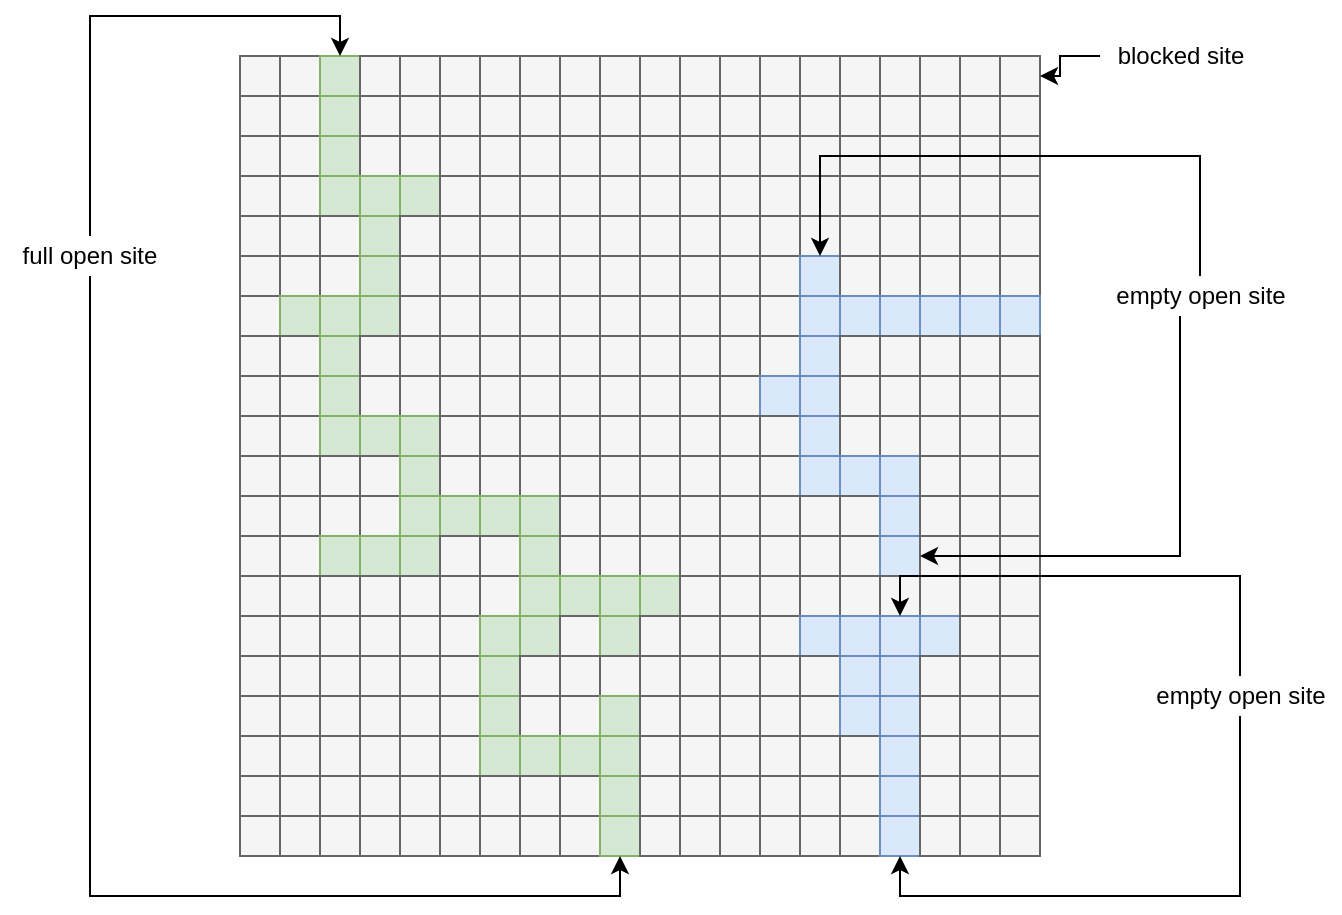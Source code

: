 <mxfile version="14.6.13" type="device"><diagram id="8AU_ZgKmhOYjZEVhfGrq" name="Page-1"><mxGraphModel dx="813" dy="475" grid="1" gridSize="10" guides="1" tooltips="1" connect="1" arrows="1" fold="1" page="1" pageScale="1" pageWidth="850" pageHeight="1100" math="0" shadow="0"><root><mxCell id="0"/><mxCell id="1" parent="0"/><mxCell id="ON-3CDRfd1VUHq6za8jL-1" value="" style="whiteSpace=wrap;html=1;aspect=fixed;fillColor=#f5f5f5;strokeColor=#666666;fontColor=#333333;" parent="1" vertex="1"><mxGeometry x="190" y="200" width="20" height="20" as="geometry"/></mxCell><mxCell id="ON-3CDRfd1VUHq6za8jL-5" value="" style="whiteSpace=wrap;html=1;aspect=fixed;fillColor=#f5f5f5;strokeColor=#666666;fontColor=#333333;" parent="1" vertex="1"><mxGeometry x="210" y="200" width="20" height="20" as="geometry"/></mxCell><mxCell id="ON-3CDRfd1VUHq6za8jL-9" value="" style="whiteSpace=wrap;html=1;aspect=fixed;fillColor=#d5e8d4;strokeColor=#82b366;" parent="1" vertex="1"><mxGeometry x="230" y="200" width="20" height="20" as="geometry"/></mxCell><mxCell id="ON-3CDRfd1VUHq6za8jL-10" value="" style="whiteSpace=wrap;html=1;aspect=fixed;fillColor=#f5f5f5;strokeColor=#666666;fontColor=#333333;" parent="1" vertex="1"><mxGeometry x="250" y="200" width="20" height="20" as="geometry"/></mxCell><mxCell id="ON-3CDRfd1VUHq6za8jL-11" value="" style="whiteSpace=wrap;html=1;aspect=fixed;fillColor=#f5f5f5;strokeColor=#666666;fontColor=#333333;" parent="1" vertex="1"><mxGeometry x="270" y="200" width="20" height="20" as="geometry"/></mxCell><mxCell id="ON-3CDRfd1VUHq6za8jL-12" value="" style="whiteSpace=wrap;html=1;aspect=fixed;fillColor=#f5f5f5;strokeColor=#666666;fontColor=#333333;" parent="1" vertex="1"><mxGeometry x="290" y="200" width="20" height="20" as="geometry"/></mxCell><mxCell id="ON-3CDRfd1VUHq6za8jL-13" value="" style="whiteSpace=wrap;html=1;aspect=fixed;fillColor=#f5f5f5;strokeColor=#666666;fontColor=#333333;" parent="1" vertex="1"><mxGeometry x="310" y="200" width="20" height="20" as="geometry"/></mxCell><mxCell id="ON-3CDRfd1VUHq6za8jL-14" value="" style="whiteSpace=wrap;html=1;aspect=fixed;fillColor=#f5f5f5;strokeColor=#666666;fontColor=#333333;" parent="1" vertex="1"><mxGeometry x="330" y="200" width="20" height="20" as="geometry"/></mxCell><mxCell id="ON-3CDRfd1VUHq6za8jL-15" value="" style="whiteSpace=wrap;html=1;aspect=fixed;fillColor=#f5f5f5;strokeColor=#666666;fontColor=#333333;" parent="1" vertex="1"><mxGeometry x="350" y="200" width="20" height="20" as="geometry"/></mxCell><mxCell id="ON-3CDRfd1VUHq6za8jL-16" value="" style="whiteSpace=wrap;html=1;aspect=fixed;fillColor=#f5f5f5;strokeColor=#666666;fontColor=#333333;" parent="1" vertex="1"><mxGeometry x="370" y="200" width="20" height="20" as="geometry"/></mxCell><mxCell id="ON-3CDRfd1VUHq6za8jL-17" value="" style="whiteSpace=wrap;html=1;aspect=fixed;fillColor=#f5f5f5;strokeColor=#666666;fontColor=#333333;" parent="1" vertex="1"><mxGeometry x="390" y="200" width="20" height="20" as="geometry"/></mxCell><mxCell id="ON-3CDRfd1VUHq6za8jL-18" value="" style="whiteSpace=wrap;html=1;aspect=fixed;fillColor=#f5f5f5;strokeColor=#666666;fontColor=#333333;" parent="1" vertex="1"><mxGeometry x="410" y="200" width="20" height="20" as="geometry"/></mxCell><mxCell id="ON-3CDRfd1VUHq6za8jL-19" value="" style="whiteSpace=wrap;html=1;aspect=fixed;fillColor=#f5f5f5;strokeColor=#666666;fontColor=#333333;" parent="1" vertex="1"><mxGeometry x="430" y="200" width="20" height="20" as="geometry"/></mxCell><mxCell id="ON-3CDRfd1VUHq6za8jL-20" value="" style="whiteSpace=wrap;html=1;aspect=fixed;fillColor=#f5f5f5;strokeColor=#666666;fontColor=#333333;" parent="1" vertex="1"><mxGeometry x="450" y="200" width="20" height="20" as="geometry"/></mxCell><mxCell id="ON-3CDRfd1VUHq6za8jL-21" value="" style="whiteSpace=wrap;html=1;aspect=fixed;fillColor=#f5f5f5;strokeColor=#666666;fontColor=#333333;" parent="1" vertex="1"><mxGeometry x="470" y="200" width="20" height="20" as="geometry"/></mxCell><mxCell id="ON-3CDRfd1VUHq6za8jL-22" value="" style="whiteSpace=wrap;html=1;aspect=fixed;fillColor=#f5f5f5;strokeColor=#666666;fontColor=#333333;" parent="1" vertex="1"><mxGeometry x="490" y="200" width="20" height="20" as="geometry"/></mxCell><mxCell id="ON-3CDRfd1VUHq6za8jL-23" value="" style="whiteSpace=wrap;html=1;aspect=fixed;fillColor=#f5f5f5;strokeColor=#666666;fontColor=#333333;" parent="1" vertex="1"><mxGeometry x="510" y="200" width="20" height="20" as="geometry"/></mxCell><mxCell id="ON-3CDRfd1VUHq6za8jL-24" value="" style="whiteSpace=wrap;html=1;aspect=fixed;fillColor=#f5f5f5;strokeColor=#666666;fontColor=#333333;" parent="1" vertex="1"><mxGeometry x="530" y="200" width="20" height="20" as="geometry"/></mxCell><mxCell id="ON-3CDRfd1VUHq6za8jL-25" value="" style="whiteSpace=wrap;html=1;aspect=fixed;fillColor=#f5f5f5;strokeColor=#666666;fontColor=#333333;" parent="1" vertex="1"><mxGeometry x="550" y="200" width="20" height="20" as="geometry"/></mxCell><mxCell id="ON-3CDRfd1VUHq6za8jL-26" value="" style="whiteSpace=wrap;html=1;aspect=fixed;fillColor=#f5f5f5;strokeColor=#666666;fontColor=#333333;" parent="1" vertex="1"><mxGeometry x="570" y="200" width="20" height="20" as="geometry"/></mxCell><mxCell id="ON-3CDRfd1VUHq6za8jL-27" value="" style="whiteSpace=wrap;html=1;aspect=fixed;fillColor=#f5f5f5;strokeColor=#666666;fontColor=#333333;" parent="1" vertex="1"><mxGeometry x="190" y="220" width="20" height="20" as="geometry"/></mxCell><mxCell id="ON-3CDRfd1VUHq6za8jL-28" value="" style="whiteSpace=wrap;html=1;aspect=fixed;fillColor=#f5f5f5;strokeColor=#666666;fontColor=#333333;" parent="1" vertex="1"><mxGeometry x="210" y="220" width="20" height="20" as="geometry"/></mxCell><mxCell id="ON-3CDRfd1VUHq6za8jL-29" value="" style="whiteSpace=wrap;html=1;aspect=fixed;fillColor=#d5e8d4;strokeColor=#82b366;" parent="1" vertex="1"><mxGeometry x="230" y="220" width="20" height="20" as="geometry"/></mxCell><mxCell id="ON-3CDRfd1VUHq6za8jL-30" value="" style="whiteSpace=wrap;html=1;aspect=fixed;fillColor=#f5f5f5;strokeColor=#666666;fontColor=#333333;" parent="1" vertex="1"><mxGeometry x="250" y="220" width="20" height="20" as="geometry"/></mxCell><mxCell id="ON-3CDRfd1VUHq6za8jL-31" value="" style="whiteSpace=wrap;html=1;aspect=fixed;fillColor=#f5f5f5;strokeColor=#666666;fontColor=#333333;" parent="1" vertex="1"><mxGeometry x="270" y="220" width="20" height="20" as="geometry"/></mxCell><mxCell id="ON-3CDRfd1VUHq6za8jL-32" value="" style="whiteSpace=wrap;html=1;aspect=fixed;fillColor=#f5f5f5;strokeColor=#666666;fontColor=#333333;" parent="1" vertex="1"><mxGeometry x="290" y="220" width="20" height="20" as="geometry"/></mxCell><mxCell id="ON-3CDRfd1VUHq6za8jL-33" value="" style="whiteSpace=wrap;html=1;aspect=fixed;fillColor=#f5f5f5;strokeColor=#666666;fontColor=#333333;" parent="1" vertex="1"><mxGeometry x="310" y="220" width="20" height="20" as="geometry"/></mxCell><mxCell id="ON-3CDRfd1VUHq6za8jL-34" value="" style="whiteSpace=wrap;html=1;aspect=fixed;fillColor=#f5f5f5;strokeColor=#666666;fontColor=#333333;" parent="1" vertex="1"><mxGeometry x="330" y="220" width="20" height="20" as="geometry"/></mxCell><mxCell id="ON-3CDRfd1VUHq6za8jL-35" value="" style="whiteSpace=wrap;html=1;aspect=fixed;fillColor=#f5f5f5;strokeColor=#666666;fontColor=#333333;" parent="1" vertex="1"><mxGeometry x="350" y="220" width="20" height="20" as="geometry"/></mxCell><mxCell id="ON-3CDRfd1VUHq6za8jL-36" value="" style="whiteSpace=wrap;html=1;aspect=fixed;fillColor=#f5f5f5;strokeColor=#666666;fontColor=#333333;" parent="1" vertex="1"><mxGeometry x="370" y="220" width="20" height="20" as="geometry"/></mxCell><mxCell id="ON-3CDRfd1VUHq6za8jL-37" value="" style="whiteSpace=wrap;html=1;aspect=fixed;fillColor=#f5f5f5;strokeColor=#666666;fontColor=#333333;" parent="1" vertex="1"><mxGeometry x="390" y="220" width="20" height="20" as="geometry"/></mxCell><mxCell id="ON-3CDRfd1VUHq6za8jL-38" value="" style="whiteSpace=wrap;html=1;aspect=fixed;fillColor=#f5f5f5;strokeColor=#666666;fontColor=#333333;" parent="1" vertex="1"><mxGeometry x="410" y="220" width="20" height="20" as="geometry"/></mxCell><mxCell id="ON-3CDRfd1VUHq6za8jL-39" value="" style="whiteSpace=wrap;html=1;aspect=fixed;fillColor=#f5f5f5;strokeColor=#666666;fontColor=#333333;" parent="1" vertex="1"><mxGeometry x="430" y="220" width="20" height="20" as="geometry"/></mxCell><mxCell id="ON-3CDRfd1VUHq6za8jL-40" value="" style="whiteSpace=wrap;html=1;aspect=fixed;fillColor=#f5f5f5;strokeColor=#666666;fontColor=#333333;" parent="1" vertex="1"><mxGeometry x="450" y="220" width="20" height="20" as="geometry"/></mxCell><mxCell id="ON-3CDRfd1VUHq6za8jL-41" value="" style="whiteSpace=wrap;html=1;aspect=fixed;fillColor=#f5f5f5;strokeColor=#666666;fontColor=#333333;" parent="1" vertex="1"><mxGeometry x="470" y="220" width="20" height="20" as="geometry"/></mxCell><mxCell id="ON-3CDRfd1VUHq6za8jL-42" value="" style="whiteSpace=wrap;html=1;aspect=fixed;fillColor=#f5f5f5;strokeColor=#666666;fontColor=#333333;" parent="1" vertex="1"><mxGeometry x="490" y="220" width="20" height="20" as="geometry"/></mxCell><mxCell id="ON-3CDRfd1VUHq6za8jL-43" value="" style="whiteSpace=wrap;html=1;aspect=fixed;fillColor=#f5f5f5;strokeColor=#666666;fontColor=#333333;" parent="1" vertex="1"><mxGeometry x="510" y="220" width="20" height="20" as="geometry"/></mxCell><mxCell id="ON-3CDRfd1VUHq6za8jL-44" value="" style="whiteSpace=wrap;html=1;aspect=fixed;fillColor=#f5f5f5;strokeColor=#666666;fontColor=#333333;" parent="1" vertex="1"><mxGeometry x="530" y="220" width="20" height="20" as="geometry"/></mxCell><mxCell id="ON-3CDRfd1VUHq6za8jL-45" value="" style="whiteSpace=wrap;html=1;aspect=fixed;fillColor=#f5f5f5;strokeColor=#666666;fontColor=#333333;" parent="1" vertex="1"><mxGeometry x="550" y="220" width="20" height="20" as="geometry"/></mxCell><mxCell id="ON-3CDRfd1VUHq6za8jL-46" value="" style="whiteSpace=wrap;html=1;aspect=fixed;fillColor=#f5f5f5;strokeColor=#666666;fontColor=#333333;" parent="1" vertex="1"><mxGeometry x="570" y="220" width="20" height="20" as="geometry"/></mxCell><mxCell id="ON-3CDRfd1VUHq6za8jL-47" value="" style="whiteSpace=wrap;html=1;aspect=fixed;fillColor=#f5f5f5;strokeColor=#666666;fontColor=#333333;" parent="1" vertex="1"><mxGeometry x="190" y="240" width="20" height="20" as="geometry"/></mxCell><mxCell id="ON-3CDRfd1VUHq6za8jL-48" value="" style="whiteSpace=wrap;html=1;aspect=fixed;fillColor=#f5f5f5;strokeColor=#666666;fontColor=#333333;" parent="1" vertex="1"><mxGeometry x="210" y="240" width="20" height="20" as="geometry"/></mxCell><mxCell id="ON-3CDRfd1VUHq6za8jL-49" value="" style="whiteSpace=wrap;html=1;aspect=fixed;fillColor=#d5e8d4;strokeColor=#82b366;" parent="1" vertex="1"><mxGeometry x="230" y="240" width="20" height="20" as="geometry"/></mxCell><mxCell id="ON-3CDRfd1VUHq6za8jL-50" value="" style="whiteSpace=wrap;html=1;aspect=fixed;fillColor=#f5f5f5;strokeColor=#666666;fontColor=#333333;" parent="1" vertex="1"><mxGeometry x="250" y="240" width="20" height="20" as="geometry"/></mxCell><mxCell id="ON-3CDRfd1VUHq6za8jL-51" value="" style="whiteSpace=wrap;html=1;aspect=fixed;fillColor=#f5f5f5;strokeColor=#666666;fontColor=#333333;" parent="1" vertex="1"><mxGeometry x="270" y="240" width="20" height="20" as="geometry"/></mxCell><mxCell id="ON-3CDRfd1VUHq6za8jL-52" value="" style="whiteSpace=wrap;html=1;aspect=fixed;fillColor=#f5f5f5;strokeColor=#666666;fontColor=#333333;" parent="1" vertex="1"><mxGeometry x="290" y="240" width="20" height="20" as="geometry"/></mxCell><mxCell id="ON-3CDRfd1VUHq6za8jL-53" value="" style="whiteSpace=wrap;html=1;aspect=fixed;fillColor=#f5f5f5;strokeColor=#666666;fontColor=#333333;" parent="1" vertex="1"><mxGeometry x="310" y="240" width="20" height="20" as="geometry"/></mxCell><mxCell id="ON-3CDRfd1VUHq6za8jL-54" value="" style="whiteSpace=wrap;html=1;aspect=fixed;fillColor=#f5f5f5;strokeColor=#666666;fontColor=#333333;" parent="1" vertex="1"><mxGeometry x="330" y="240" width="20" height="20" as="geometry"/></mxCell><mxCell id="ON-3CDRfd1VUHq6za8jL-55" value="" style="whiteSpace=wrap;html=1;aspect=fixed;fillColor=#f5f5f5;strokeColor=#666666;fontColor=#333333;" parent="1" vertex="1"><mxGeometry x="350" y="240" width="20" height="20" as="geometry"/></mxCell><mxCell id="ON-3CDRfd1VUHq6za8jL-56" value="" style="whiteSpace=wrap;html=1;aspect=fixed;fillColor=#f5f5f5;strokeColor=#666666;fontColor=#333333;" parent="1" vertex="1"><mxGeometry x="370" y="240" width="20" height="20" as="geometry"/></mxCell><mxCell id="ON-3CDRfd1VUHq6za8jL-57" value="" style="whiteSpace=wrap;html=1;aspect=fixed;fillColor=#f5f5f5;strokeColor=#666666;fontColor=#333333;" parent="1" vertex="1"><mxGeometry x="390" y="240" width="20" height="20" as="geometry"/></mxCell><mxCell id="ON-3CDRfd1VUHq6za8jL-58" value="" style="whiteSpace=wrap;html=1;aspect=fixed;fillColor=#f5f5f5;strokeColor=#666666;fontColor=#333333;" parent="1" vertex="1"><mxGeometry x="410" y="240" width="20" height="20" as="geometry"/></mxCell><mxCell id="ON-3CDRfd1VUHq6za8jL-59" value="" style="whiteSpace=wrap;html=1;aspect=fixed;fillColor=#f5f5f5;strokeColor=#666666;fontColor=#333333;" parent="1" vertex="1"><mxGeometry x="430" y="240" width="20" height="20" as="geometry"/></mxCell><mxCell id="ON-3CDRfd1VUHq6za8jL-60" value="" style="whiteSpace=wrap;html=1;aspect=fixed;fillColor=#f5f5f5;strokeColor=#666666;fontColor=#333333;" parent="1" vertex="1"><mxGeometry x="450" y="240" width="20" height="20" as="geometry"/></mxCell><mxCell id="ON-3CDRfd1VUHq6za8jL-61" value="" style="whiteSpace=wrap;html=1;aspect=fixed;fillColor=#f5f5f5;strokeColor=#666666;fontColor=#333333;" parent="1" vertex="1"><mxGeometry x="470" y="240" width="20" height="20" as="geometry"/></mxCell><mxCell id="ON-3CDRfd1VUHq6za8jL-62" value="" style="whiteSpace=wrap;html=1;aspect=fixed;fillColor=#f5f5f5;strokeColor=#666666;fontColor=#333333;" parent="1" vertex="1"><mxGeometry x="490" y="240" width="20" height="20" as="geometry"/></mxCell><mxCell id="ON-3CDRfd1VUHq6za8jL-63" value="" style="whiteSpace=wrap;html=1;aspect=fixed;fillColor=#f5f5f5;strokeColor=#666666;fontColor=#333333;" parent="1" vertex="1"><mxGeometry x="510" y="240" width="20" height="20" as="geometry"/></mxCell><mxCell id="ON-3CDRfd1VUHq6za8jL-64" value="" style="whiteSpace=wrap;html=1;aspect=fixed;fillColor=#f5f5f5;strokeColor=#666666;fontColor=#333333;" parent="1" vertex="1"><mxGeometry x="530" y="240" width="20" height="20" as="geometry"/></mxCell><mxCell id="ON-3CDRfd1VUHq6za8jL-65" value="" style="whiteSpace=wrap;html=1;aspect=fixed;fillColor=#f5f5f5;strokeColor=#666666;fontColor=#333333;" parent="1" vertex="1"><mxGeometry x="550" y="240" width="20" height="20" as="geometry"/></mxCell><mxCell id="ON-3CDRfd1VUHq6za8jL-66" value="" style="whiteSpace=wrap;html=1;aspect=fixed;fillColor=#f5f5f5;strokeColor=#666666;fontColor=#333333;" parent="1" vertex="1"><mxGeometry x="570" y="240" width="20" height="20" as="geometry"/></mxCell><mxCell id="ON-3CDRfd1VUHq6za8jL-67" value="" style="whiteSpace=wrap;html=1;aspect=fixed;fillColor=#f5f5f5;strokeColor=#666666;fontColor=#333333;" parent="1" vertex="1"><mxGeometry x="190" y="260" width="20" height="20" as="geometry"/></mxCell><mxCell id="ON-3CDRfd1VUHq6za8jL-68" value="" style="whiteSpace=wrap;html=1;aspect=fixed;fillColor=#f5f5f5;strokeColor=#666666;fontColor=#333333;" parent="1" vertex="1"><mxGeometry x="210" y="260" width="20" height="20" as="geometry"/></mxCell><mxCell id="ON-3CDRfd1VUHq6za8jL-69" value="" style="whiteSpace=wrap;html=1;aspect=fixed;fillColor=#d5e8d4;strokeColor=#82b366;" parent="1" vertex="1"><mxGeometry x="230" y="260" width="20" height="20" as="geometry"/></mxCell><mxCell id="ON-3CDRfd1VUHq6za8jL-70" value="" style="whiteSpace=wrap;html=1;aspect=fixed;fillColor=#d5e8d4;strokeColor=#82b366;" parent="1" vertex="1"><mxGeometry x="250" y="260" width="20" height="20" as="geometry"/></mxCell><mxCell id="ON-3CDRfd1VUHq6za8jL-71" value="" style="whiteSpace=wrap;html=1;aspect=fixed;fillColor=#d5e8d4;strokeColor=#82b366;" parent="1" vertex="1"><mxGeometry x="270" y="260" width="20" height="20" as="geometry"/></mxCell><mxCell id="ON-3CDRfd1VUHq6za8jL-72" value="" style="whiteSpace=wrap;html=1;aspect=fixed;fillColor=#f5f5f5;strokeColor=#666666;fontColor=#333333;" parent="1" vertex="1"><mxGeometry x="290" y="260" width="20" height="20" as="geometry"/></mxCell><mxCell id="ON-3CDRfd1VUHq6za8jL-73" value="" style="whiteSpace=wrap;html=1;aspect=fixed;fillColor=#f5f5f5;strokeColor=#666666;fontColor=#333333;" parent="1" vertex="1"><mxGeometry x="310" y="260" width="20" height="20" as="geometry"/></mxCell><mxCell id="ON-3CDRfd1VUHq6za8jL-74" value="" style="whiteSpace=wrap;html=1;aspect=fixed;fillColor=#f5f5f5;strokeColor=#666666;fontColor=#333333;" parent="1" vertex="1"><mxGeometry x="330" y="260" width="20" height="20" as="geometry"/></mxCell><mxCell id="ON-3CDRfd1VUHq6za8jL-75" value="" style="whiteSpace=wrap;html=1;aspect=fixed;fillColor=#f5f5f5;strokeColor=#666666;fontColor=#333333;" parent="1" vertex="1"><mxGeometry x="350" y="260" width="20" height="20" as="geometry"/></mxCell><mxCell id="ON-3CDRfd1VUHq6za8jL-76" value="" style="whiteSpace=wrap;html=1;aspect=fixed;fillColor=#f5f5f5;strokeColor=#666666;fontColor=#333333;" parent="1" vertex="1"><mxGeometry x="370" y="260" width="20" height="20" as="geometry"/></mxCell><mxCell id="ON-3CDRfd1VUHq6za8jL-77" value="" style="whiteSpace=wrap;html=1;aspect=fixed;fillColor=#f5f5f5;strokeColor=#666666;fontColor=#333333;" parent="1" vertex="1"><mxGeometry x="390" y="260" width="20" height="20" as="geometry"/></mxCell><mxCell id="ON-3CDRfd1VUHq6za8jL-78" value="" style="whiteSpace=wrap;html=1;aspect=fixed;fillColor=#f5f5f5;strokeColor=#666666;fontColor=#333333;" parent="1" vertex="1"><mxGeometry x="410" y="260" width="20" height="20" as="geometry"/></mxCell><mxCell id="ON-3CDRfd1VUHq6za8jL-79" value="" style="whiteSpace=wrap;html=1;aspect=fixed;fillColor=#f5f5f5;strokeColor=#666666;fontColor=#333333;" parent="1" vertex="1"><mxGeometry x="430" y="260" width="20" height="20" as="geometry"/></mxCell><mxCell id="ON-3CDRfd1VUHq6za8jL-80" value="" style="whiteSpace=wrap;html=1;aspect=fixed;fillColor=#f5f5f5;strokeColor=#666666;fontColor=#333333;" parent="1" vertex="1"><mxGeometry x="450" y="260" width="20" height="20" as="geometry"/></mxCell><mxCell id="ON-3CDRfd1VUHq6za8jL-81" value="" style="whiteSpace=wrap;html=1;aspect=fixed;fillColor=#f5f5f5;strokeColor=#666666;fontColor=#333333;" parent="1" vertex="1"><mxGeometry x="470" y="260" width="20" height="20" as="geometry"/></mxCell><mxCell id="ON-3CDRfd1VUHq6za8jL-82" value="" style="whiteSpace=wrap;html=1;aspect=fixed;fillColor=#f5f5f5;strokeColor=#666666;fontColor=#333333;" parent="1" vertex="1"><mxGeometry x="490" y="260" width="20" height="20" as="geometry"/></mxCell><mxCell id="ON-3CDRfd1VUHq6za8jL-83" value="" style="whiteSpace=wrap;html=1;aspect=fixed;fillColor=#f5f5f5;strokeColor=#666666;fontColor=#333333;" parent="1" vertex="1"><mxGeometry x="510" y="260" width="20" height="20" as="geometry"/></mxCell><mxCell id="ON-3CDRfd1VUHq6za8jL-84" value="" style="whiteSpace=wrap;html=1;aspect=fixed;fillColor=#f5f5f5;strokeColor=#666666;fontColor=#333333;" parent="1" vertex="1"><mxGeometry x="530" y="260" width="20" height="20" as="geometry"/></mxCell><mxCell id="ON-3CDRfd1VUHq6za8jL-85" value="" style="whiteSpace=wrap;html=1;aspect=fixed;fillColor=#f5f5f5;strokeColor=#666666;fontColor=#333333;" parent="1" vertex="1"><mxGeometry x="550" y="260" width="20" height="20" as="geometry"/></mxCell><mxCell id="ON-3CDRfd1VUHq6za8jL-86" value="" style="whiteSpace=wrap;html=1;aspect=fixed;fillColor=#f5f5f5;strokeColor=#666666;fontColor=#333333;" parent="1" vertex="1"><mxGeometry x="570" y="260" width="20" height="20" as="geometry"/></mxCell><mxCell id="ON-3CDRfd1VUHq6za8jL-87" value="" style="whiteSpace=wrap;html=1;aspect=fixed;fillColor=#f5f5f5;strokeColor=#666666;fontColor=#333333;" parent="1" vertex="1"><mxGeometry x="190" y="280" width="20" height="20" as="geometry"/></mxCell><mxCell id="ON-3CDRfd1VUHq6za8jL-88" value="" style="whiteSpace=wrap;html=1;aspect=fixed;fillColor=#f5f5f5;strokeColor=#666666;fontColor=#333333;" parent="1" vertex="1"><mxGeometry x="210" y="280" width="20" height="20" as="geometry"/></mxCell><mxCell id="ON-3CDRfd1VUHq6za8jL-89" value="" style="whiteSpace=wrap;html=1;aspect=fixed;fillColor=#f5f5f5;strokeColor=#666666;fontColor=#333333;" parent="1" vertex="1"><mxGeometry x="230" y="280" width="20" height="20" as="geometry"/></mxCell><mxCell id="ON-3CDRfd1VUHq6za8jL-90" value="" style="whiteSpace=wrap;html=1;aspect=fixed;fillColor=#d5e8d4;strokeColor=#82b366;" parent="1" vertex="1"><mxGeometry x="250" y="280" width="20" height="20" as="geometry"/></mxCell><mxCell id="ON-3CDRfd1VUHq6za8jL-91" value="" style="whiteSpace=wrap;html=1;aspect=fixed;fillColor=#f5f5f5;strokeColor=#666666;fontColor=#333333;" parent="1" vertex="1"><mxGeometry x="270" y="280" width="20" height="20" as="geometry"/></mxCell><mxCell id="ON-3CDRfd1VUHq6za8jL-92" value="" style="whiteSpace=wrap;html=1;aspect=fixed;fillColor=#f5f5f5;strokeColor=#666666;fontColor=#333333;" parent="1" vertex="1"><mxGeometry x="290" y="280" width="20" height="20" as="geometry"/></mxCell><mxCell id="ON-3CDRfd1VUHq6za8jL-93" value="" style="whiteSpace=wrap;html=1;aspect=fixed;fillColor=#f5f5f5;strokeColor=#666666;fontColor=#333333;" parent="1" vertex="1"><mxGeometry x="310" y="280" width="20" height="20" as="geometry"/></mxCell><mxCell id="ON-3CDRfd1VUHq6za8jL-94" value="" style="whiteSpace=wrap;html=1;aspect=fixed;fillColor=#f5f5f5;strokeColor=#666666;fontColor=#333333;" parent="1" vertex="1"><mxGeometry x="330" y="280" width="20" height="20" as="geometry"/></mxCell><mxCell id="ON-3CDRfd1VUHq6za8jL-95" value="" style="whiteSpace=wrap;html=1;aspect=fixed;fillColor=#f5f5f5;strokeColor=#666666;fontColor=#333333;" parent="1" vertex="1"><mxGeometry x="350" y="280" width="20" height="20" as="geometry"/></mxCell><mxCell id="ON-3CDRfd1VUHq6za8jL-96" value="" style="whiteSpace=wrap;html=1;aspect=fixed;fillColor=#f5f5f5;strokeColor=#666666;fontColor=#333333;" parent="1" vertex="1"><mxGeometry x="370" y="280" width="20" height="20" as="geometry"/></mxCell><mxCell id="ON-3CDRfd1VUHq6za8jL-97" value="" style="whiteSpace=wrap;html=1;aspect=fixed;fillColor=#f5f5f5;strokeColor=#666666;fontColor=#333333;" parent="1" vertex="1"><mxGeometry x="390" y="280" width="20" height="20" as="geometry"/></mxCell><mxCell id="ON-3CDRfd1VUHq6za8jL-98" value="" style="whiteSpace=wrap;html=1;aspect=fixed;fillColor=#f5f5f5;strokeColor=#666666;fontColor=#333333;" parent="1" vertex="1"><mxGeometry x="410" y="280" width="20" height="20" as="geometry"/></mxCell><mxCell id="ON-3CDRfd1VUHq6za8jL-99" value="" style="whiteSpace=wrap;html=1;aspect=fixed;fillColor=#f5f5f5;strokeColor=#666666;fontColor=#333333;" parent="1" vertex="1"><mxGeometry x="430" y="280" width="20" height="20" as="geometry"/></mxCell><mxCell id="ON-3CDRfd1VUHq6za8jL-100" value="" style="whiteSpace=wrap;html=1;aspect=fixed;fillColor=#f5f5f5;strokeColor=#666666;fontColor=#333333;" parent="1" vertex="1"><mxGeometry x="450" y="280" width="20" height="20" as="geometry"/></mxCell><mxCell id="ON-3CDRfd1VUHq6za8jL-101" value="" style="whiteSpace=wrap;html=1;aspect=fixed;fillColor=#f5f5f5;strokeColor=#666666;fontColor=#333333;" parent="1" vertex="1"><mxGeometry x="470" y="280" width="20" height="20" as="geometry"/></mxCell><mxCell id="ON-3CDRfd1VUHq6za8jL-102" value="" style="whiteSpace=wrap;html=1;aspect=fixed;fillColor=#f5f5f5;strokeColor=#666666;fontColor=#333333;" parent="1" vertex="1"><mxGeometry x="490" y="280" width="20" height="20" as="geometry"/></mxCell><mxCell id="ON-3CDRfd1VUHq6za8jL-103" value="" style="whiteSpace=wrap;html=1;aspect=fixed;fillColor=#f5f5f5;strokeColor=#666666;fontColor=#333333;" parent="1" vertex="1"><mxGeometry x="510" y="280" width="20" height="20" as="geometry"/></mxCell><mxCell id="ON-3CDRfd1VUHq6za8jL-104" value="" style="whiteSpace=wrap;html=1;aspect=fixed;fillColor=#f5f5f5;strokeColor=#666666;fontColor=#333333;" parent="1" vertex="1"><mxGeometry x="530" y="280" width="20" height="20" as="geometry"/></mxCell><mxCell id="ON-3CDRfd1VUHq6za8jL-105" value="" style="whiteSpace=wrap;html=1;aspect=fixed;fillColor=#f5f5f5;strokeColor=#666666;fontColor=#333333;" parent="1" vertex="1"><mxGeometry x="550" y="280" width="20" height="20" as="geometry"/></mxCell><mxCell id="ON-3CDRfd1VUHq6za8jL-106" value="" style="whiteSpace=wrap;html=1;aspect=fixed;fillColor=#f5f5f5;strokeColor=#666666;fontColor=#333333;" parent="1" vertex="1"><mxGeometry x="570" y="280" width="20" height="20" as="geometry"/></mxCell><mxCell id="ON-3CDRfd1VUHq6za8jL-107" value="" style="whiteSpace=wrap;html=1;aspect=fixed;fillColor=#f5f5f5;strokeColor=#666666;fontColor=#333333;" parent="1" vertex="1"><mxGeometry x="190" y="300" width="20" height="20" as="geometry"/></mxCell><mxCell id="ON-3CDRfd1VUHq6za8jL-108" value="" style="whiteSpace=wrap;html=1;aspect=fixed;fillColor=#f5f5f5;strokeColor=#666666;fontColor=#333333;" parent="1" vertex="1"><mxGeometry x="210" y="300" width="20" height="20" as="geometry"/></mxCell><mxCell id="ON-3CDRfd1VUHq6za8jL-109" value="" style="whiteSpace=wrap;html=1;aspect=fixed;fillColor=#f5f5f5;strokeColor=#666666;fontColor=#333333;" parent="1" vertex="1"><mxGeometry x="230" y="300" width="20" height="20" as="geometry"/></mxCell><mxCell id="ON-3CDRfd1VUHq6za8jL-110" value="" style="whiteSpace=wrap;html=1;aspect=fixed;fillColor=#d5e8d4;strokeColor=#82b366;" parent="1" vertex="1"><mxGeometry x="250" y="300" width="20" height="20" as="geometry"/></mxCell><mxCell id="ON-3CDRfd1VUHq6za8jL-111" value="" style="whiteSpace=wrap;html=1;aspect=fixed;fillColor=#f5f5f5;strokeColor=#666666;fontColor=#333333;" parent="1" vertex="1"><mxGeometry x="270" y="300" width="20" height="20" as="geometry"/></mxCell><mxCell id="ON-3CDRfd1VUHq6za8jL-112" value="" style="whiteSpace=wrap;html=1;aspect=fixed;fillColor=#f5f5f5;strokeColor=#666666;fontColor=#333333;" parent="1" vertex="1"><mxGeometry x="290" y="300" width="20" height="20" as="geometry"/></mxCell><mxCell id="ON-3CDRfd1VUHq6za8jL-113" value="" style="whiteSpace=wrap;html=1;aspect=fixed;fillColor=#f5f5f5;strokeColor=#666666;fontColor=#333333;" parent="1" vertex="1"><mxGeometry x="310" y="300" width="20" height="20" as="geometry"/></mxCell><mxCell id="ON-3CDRfd1VUHq6za8jL-114" value="" style="whiteSpace=wrap;html=1;aspect=fixed;fillColor=#f5f5f5;strokeColor=#666666;fontColor=#333333;" parent="1" vertex="1"><mxGeometry x="330" y="300" width="20" height="20" as="geometry"/></mxCell><mxCell id="ON-3CDRfd1VUHq6za8jL-115" value="" style="whiteSpace=wrap;html=1;aspect=fixed;fillColor=#f5f5f5;strokeColor=#666666;fontColor=#333333;" parent="1" vertex="1"><mxGeometry x="350" y="300" width="20" height="20" as="geometry"/></mxCell><mxCell id="ON-3CDRfd1VUHq6za8jL-116" value="" style="whiteSpace=wrap;html=1;aspect=fixed;fillColor=#f5f5f5;strokeColor=#666666;fontColor=#333333;" parent="1" vertex="1"><mxGeometry x="370" y="300" width="20" height="20" as="geometry"/></mxCell><mxCell id="ON-3CDRfd1VUHq6za8jL-117" value="" style="whiteSpace=wrap;html=1;aspect=fixed;fillColor=#f5f5f5;strokeColor=#666666;fontColor=#333333;" parent="1" vertex="1"><mxGeometry x="390" y="300" width="20" height="20" as="geometry"/></mxCell><mxCell id="ON-3CDRfd1VUHq6za8jL-118" value="" style="whiteSpace=wrap;html=1;aspect=fixed;fillColor=#f5f5f5;strokeColor=#666666;fontColor=#333333;" parent="1" vertex="1"><mxGeometry x="410" y="300" width="20" height="20" as="geometry"/></mxCell><mxCell id="ON-3CDRfd1VUHq6za8jL-119" value="" style="whiteSpace=wrap;html=1;aspect=fixed;fillColor=#f5f5f5;strokeColor=#666666;fontColor=#333333;" parent="1" vertex="1"><mxGeometry x="430" y="300" width="20" height="20" as="geometry"/></mxCell><mxCell id="ON-3CDRfd1VUHq6za8jL-120" value="" style="whiteSpace=wrap;html=1;aspect=fixed;fillColor=#f5f5f5;strokeColor=#666666;fontColor=#333333;" parent="1" vertex="1"><mxGeometry x="450" y="300" width="20" height="20" as="geometry"/></mxCell><mxCell id="ON-3CDRfd1VUHq6za8jL-121" value="" style="whiteSpace=wrap;html=1;aspect=fixed;fillColor=#dae8fc;strokeColor=#6c8ebf;" parent="1" vertex="1"><mxGeometry x="470" y="300" width="20" height="20" as="geometry"/></mxCell><mxCell id="ON-3CDRfd1VUHq6za8jL-122" value="" style="whiteSpace=wrap;html=1;aspect=fixed;fillColor=#f5f5f5;strokeColor=#666666;fontColor=#333333;" parent="1" vertex="1"><mxGeometry x="490" y="300" width="20" height="20" as="geometry"/></mxCell><mxCell id="ON-3CDRfd1VUHq6za8jL-123" value="" style="whiteSpace=wrap;html=1;aspect=fixed;fillColor=#f5f5f5;strokeColor=#666666;fontColor=#333333;" parent="1" vertex="1"><mxGeometry x="510" y="300" width="20" height="20" as="geometry"/></mxCell><mxCell id="ON-3CDRfd1VUHq6za8jL-124" value="" style="whiteSpace=wrap;html=1;aspect=fixed;fillColor=#f5f5f5;strokeColor=#666666;fontColor=#333333;" parent="1" vertex="1"><mxGeometry x="530" y="300" width="20" height="20" as="geometry"/></mxCell><mxCell id="ON-3CDRfd1VUHq6za8jL-125" value="" style="whiteSpace=wrap;html=1;aspect=fixed;fillColor=#f5f5f5;strokeColor=#666666;fontColor=#333333;" parent="1" vertex="1"><mxGeometry x="550" y="300" width="20" height="20" as="geometry"/></mxCell><mxCell id="ON-3CDRfd1VUHq6za8jL-126" value="" style="whiteSpace=wrap;html=1;aspect=fixed;fillColor=#f5f5f5;strokeColor=#666666;fontColor=#333333;" parent="1" vertex="1"><mxGeometry x="570" y="300" width="20" height="20" as="geometry"/></mxCell><mxCell id="ON-3CDRfd1VUHq6za8jL-127" value="" style="whiteSpace=wrap;html=1;aspect=fixed;fillColor=#f5f5f5;strokeColor=#666666;fontColor=#333333;" parent="1" vertex="1"><mxGeometry x="190" y="320" width="20" height="20" as="geometry"/></mxCell><mxCell id="ON-3CDRfd1VUHq6za8jL-128" value="" style="whiteSpace=wrap;html=1;aspect=fixed;fillColor=#d5e8d4;strokeColor=#82b366;" parent="1" vertex="1"><mxGeometry x="210" y="320" width="20" height="20" as="geometry"/></mxCell><mxCell id="ON-3CDRfd1VUHq6za8jL-129" value="" style="whiteSpace=wrap;html=1;aspect=fixed;fillColor=#d5e8d4;strokeColor=#82b366;" parent="1" vertex="1"><mxGeometry x="230" y="320" width="20" height="20" as="geometry"/></mxCell><mxCell id="ON-3CDRfd1VUHq6za8jL-130" value="" style="whiteSpace=wrap;html=1;aspect=fixed;fillColor=#d5e8d4;strokeColor=#82b366;" parent="1" vertex="1"><mxGeometry x="250" y="320" width="20" height="20" as="geometry"/></mxCell><mxCell id="ON-3CDRfd1VUHq6za8jL-131" value="" style="whiteSpace=wrap;html=1;aspect=fixed;fillColor=#f5f5f5;strokeColor=#666666;fontColor=#333333;" parent="1" vertex="1"><mxGeometry x="270" y="320" width="20" height="20" as="geometry"/></mxCell><mxCell id="ON-3CDRfd1VUHq6za8jL-132" value="" style="whiteSpace=wrap;html=1;aspect=fixed;fillColor=#f5f5f5;strokeColor=#666666;fontColor=#333333;" parent="1" vertex="1"><mxGeometry x="290" y="320" width="20" height="20" as="geometry"/></mxCell><mxCell id="ON-3CDRfd1VUHq6za8jL-133" value="" style="whiteSpace=wrap;html=1;aspect=fixed;fillColor=#f5f5f5;strokeColor=#666666;fontColor=#333333;" parent="1" vertex="1"><mxGeometry x="310" y="320" width="20" height="20" as="geometry"/></mxCell><mxCell id="ON-3CDRfd1VUHq6za8jL-134" value="" style="whiteSpace=wrap;html=1;aspect=fixed;fillColor=#f5f5f5;strokeColor=#666666;fontColor=#333333;" parent="1" vertex="1"><mxGeometry x="330" y="320" width="20" height="20" as="geometry"/></mxCell><mxCell id="ON-3CDRfd1VUHq6za8jL-135" value="" style="whiteSpace=wrap;html=1;aspect=fixed;fillColor=#f5f5f5;strokeColor=#666666;fontColor=#333333;" parent="1" vertex="1"><mxGeometry x="350" y="320" width="20" height="20" as="geometry"/></mxCell><mxCell id="ON-3CDRfd1VUHq6za8jL-136" value="" style="whiteSpace=wrap;html=1;aspect=fixed;fillColor=#f5f5f5;strokeColor=#666666;fontColor=#333333;" parent="1" vertex="1"><mxGeometry x="370" y="320" width="20" height="20" as="geometry"/></mxCell><mxCell id="ON-3CDRfd1VUHq6za8jL-137" value="" style="whiteSpace=wrap;html=1;aspect=fixed;fillColor=#f5f5f5;strokeColor=#666666;fontColor=#333333;" parent="1" vertex="1"><mxGeometry x="390" y="320" width="20" height="20" as="geometry"/></mxCell><mxCell id="ON-3CDRfd1VUHq6za8jL-138" value="" style="whiteSpace=wrap;html=1;aspect=fixed;fillColor=#f5f5f5;strokeColor=#666666;fontColor=#333333;" parent="1" vertex="1"><mxGeometry x="410" y="320" width="20" height="20" as="geometry"/></mxCell><mxCell id="ON-3CDRfd1VUHq6za8jL-139" value="" style="whiteSpace=wrap;html=1;aspect=fixed;fillColor=#f5f5f5;strokeColor=#666666;fontColor=#333333;" parent="1" vertex="1"><mxGeometry x="430" y="320" width="20" height="20" as="geometry"/></mxCell><mxCell id="ON-3CDRfd1VUHq6za8jL-140" value="" style="whiteSpace=wrap;html=1;aspect=fixed;fillColor=#f5f5f5;strokeColor=#666666;fontColor=#333333;" parent="1" vertex="1"><mxGeometry x="450" y="320" width="20" height="20" as="geometry"/></mxCell><mxCell id="ON-3CDRfd1VUHq6za8jL-141" value="" style="whiteSpace=wrap;html=1;aspect=fixed;fillColor=#dae8fc;strokeColor=#6c8ebf;" parent="1" vertex="1"><mxGeometry x="470" y="320" width="20" height="20" as="geometry"/></mxCell><mxCell id="ON-3CDRfd1VUHq6za8jL-142" value="" style="whiteSpace=wrap;html=1;aspect=fixed;fillColor=#dae8fc;strokeColor=#6c8ebf;" parent="1" vertex="1"><mxGeometry x="490" y="320" width="20" height="20" as="geometry"/></mxCell><mxCell id="ON-3CDRfd1VUHq6za8jL-143" value="" style="whiteSpace=wrap;html=1;aspect=fixed;fillColor=#dae8fc;strokeColor=#6c8ebf;" parent="1" vertex="1"><mxGeometry x="510" y="320" width="20" height="20" as="geometry"/></mxCell><mxCell id="ON-3CDRfd1VUHq6za8jL-144" value="" style="whiteSpace=wrap;html=1;aspect=fixed;fillColor=#dae8fc;strokeColor=#6c8ebf;" parent="1" vertex="1"><mxGeometry x="530" y="320" width="20" height="20" as="geometry"/></mxCell><mxCell id="ON-3CDRfd1VUHq6za8jL-145" value="" style="whiteSpace=wrap;html=1;aspect=fixed;fillColor=#dae8fc;strokeColor=#6c8ebf;" parent="1" vertex="1"><mxGeometry x="550" y="320" width="20" height="20" as="geometry"/></mxCell><mxCell id="ON-3CDRfd1VUHq6za8jL-146" value="" style="whiteSpace=wrap;html=1;aspect=fixed;fillColor=#dae8fc;strokeColor=#6c8ebf;" parent="1" vertex="1"><mxGeometry x="570" y="320" width="20" height="20" as="geometry"/></mxCell><mxCell id="ON-3CDRfd1VUHq6za8jL-147" value="" style="whiteSpace=wrap;html=1;aspect=fixed;fillColor=#f5f5f5;strokeColor=#666666;fontColor=#333333;" parent="1" vertex="1"><mxGeometry x="190" y="340" width="20" height="20" as="geometry"/></mxCell><mxCell id="ON-3CDRfd1VUHq6za8jL-148" value="" style="whiteSpace=wrap;html=1;aspect=fixed;fillColor=#f5f5f5;strokeColor=#666666;fontColor=#333333;" parent="1" vertex="1"><mxGeometry x="210" y="340" width="20" height="20" as="geometry"/></mxCell><mxCell id="ON-3CDRfd1VUHq6za8jL-149" value="" style="whiteSpace=wrap;html=1;aspect=fixed;fillColor=#d5e8d4;strokeColor=#82b366;" parent="1" vertex="1"><mxGeometry x="230" y="340" width="20" height="20" as="geometry"/></mxCell><mxCell id="ON-3CDRfd1VUHq6za8jL-150" value="" style="whiteSpace=wrap;html=1;aspect=fixed;fillColor=#f5f5f5;strokeColor=#666666;fontColor=#333333;" parent="1" vertex="1"><mxGeometry x="250" y="340" width="20" height="20" as="geometry"/></mxCell><mxCell id="ON-3CDRfd1VUHq6za8jL-151" value="" style="whiteSpace=wrap;html=1;aspect=fixed;fillColor=#f5f5f5;strokeColor=#666666;fontColor=#333333;" parent="1" vertex="1"><mxGeometry x="270" y="340" width="20" height="20" as="geometry"/></mxCell><mxCell id="ON-3CDRfd1VUHq6za8jL-152" value="" style="whiteSpace=wrap;html=1;aspect=fixed;fillColor=#f5f5f5;strokeColor=#666666;fontColor=#333333;" parent="1" vertex="1"><mxGeometry x="290" y="340" width="20" height="20" as="geometry"/></mxCell><mxCell id="ON-3CDRfd1VUHq6za8jL-153" value="" style="whiteSpace=wrap;html=1;aspect=fixed;fillColor=#f5f5f5;strokeColor=#666666;fontColor=#333333;" parent="1" vertex="1"><mxGeometry x="310" y="340" width="20" height="20" as="geometry"/></mxCell><mxCell id="ON-3CDRfd1VUHq6za8jL-154" value="" style="whiteSpace=wrap;html=1;aspect=fixed;fillColor=#f5f5f5;strokeColor=#666666;fontColor=#333333;" parent="1" vertex="1"><mxGeometry x="330" y="340" width="20" height="20" as="geometry"/></mxCell><mxCell id="ON-3CDRfd1VUHq6za8jL-155" value="" style="whiteSpace=wrap;html=1;aspect=fixed;fillColor=#f5f5f5;strokeColor=#666666;fontColor=#333333;" parent="1" vertex="1"><mxGeometry x="350" y="340" width="20" height="20" as="geometry"/></mxCell><mxCell id="ON-3CDRfd1VUHq6za8jL-156" value="" style="whiteSpace=wrap;html=1;aspect=fixed;fillColor=#f5f5f5;strokeColor=#666666;fontColor=#333333;" parent="1" vertex="1"><mxGeometry x="370" y="340" width="20" height="20" as="geometry"/></mxCell><mxCell id="ON-3CDRfd1VUHq6za8jL-157" value="" style="whiteSpace=wrap;html=1;aspect=fixed;fillColor=#f5f5f5;strokeColor=#666666;fontColor=#333333;" parent="1" vertex="1"><mxGeometry x="390" y="340" width="20" height="20" as="geometry"/></mxCell><mxCell id="ON-3CDRfd1VUHq6za8jL-158" value="" style="whiteSpace=wrap;html=1;aspect=fixed;fillColor=#f5f5f5;strokeColor=#666666;fontColor=#333333;" parent="1" vertex="1"><mxGeometry x="410" y="340" width="20" height="20" as="geometry"/></mxCell><mxCell id="ON-3CDRfd1VUHq6za8jL-159" value="" style="whiteSpace=wrap;html=1;aspect=fixed;fillColor=#f5f5f5;strokeColor=#666666;fontColor=#333333;" parent="1" vertex="1"><mxGeometry x="430" y="340" width="20" height="20" as="geometry"/></mxCell><mxCell id="ON-3CDRfd1VUHq6za8jL-160" value="" style="whiteSpace=wrap;html=1;aspect=fixed;fillColor=#f5f5f5;strokeColor=#666666;fontColor=#333333;" parent="1" vertex="1"><mxGeometry x="450" y="340" width="20" height="20" as="geometry"/></mxCell><mxCell id="ON-3CDRfd1VUHq6za8jL-161" value="" style="whiteSpace=wrap;html=1;aspect=fixed;fillColor=#dae8fc;strokeColor=#6c8ebf;" parent="1" vertex="1"><mxGeometry x="470" y="340" width="20" height="20" as="geometry"/></mxCell><mxCell id="ON-3CDRfd1VUHq6za8jL-162" value="" style="whiteSpace=wrap;html=1;aspect=fixed;fillColor=#f5f5f5;strokeColor=#666666;fontColor=#333333;" parent="1" vertex="1"><mxGeometry x="490" y="340" width="20" height="20" as="geometry"/></mxCell><mxCell id="ON-3CDRfd1VUHq6za8jL-163" value="" style="whiteSpace=wrap;html=1;aspect=fixed;fillColor=#f5f5f5;strokeColor=#666666;fontColor=#333333;" parent="1" vertex="1"><mxGeometry x="510" y="340" width="20" height="20" as="geometry"/></mxCell><mxCell id="ON-3CDRfd1VUHq6za8jL-164" value="" style="whiteSpace=wrap;html=1;aspect=fixed;fillColor=#f5f5f5;strokeColor=#666666;fontColor=#333333;" parent="1" vertex="1"><mxGeometry x="530" y="340" width="20" height="20" as="geometry"/></mxCell><mxCell id="ON-3CDRfd1VUHq6za8jL-165" value="" style="whiteSpace=wrap;html=1;aspect=fixed;fillColor=#f5f5f5;strokeColor=#666666;fontColor=#333333;" parent="1" vertex="1"><mxGeometry x="550" y="340" width="20" height="20" as="geometry"/></mxCell><mxCell id="ON-3CDRfd1VUHq6za8jL-166" value="" style="whiteSpace=wrap;html=1;aspect=fixed;fillColor=#f5f5f5;strokeColor=#666666;fontColor=#333333;" parent="1" vertex="1"><mxGeometry x="570" y="340" width="20" height="20" as="geometry"/></mxCell><mxCell id="ON-3CDRfd1VUHq6za8jL-247" value="" style="whiteSpace=wrap;html=1;aspect=fixed;fillColor=#f5f5f5;strokeColor=#666666;fontColor=#333333;" parent="1" vertex="1"><mxGeometry x="190" y="360" width="20" height="20" as="geometry"/></mxCell><mxCell id="ON-3CDRfd1VUHq6za8jL-248" value="" style="whiteSpace=wrap;html=1;aspect=fixed;fillColor=#f5f5f5;strokeColor=#666666;fontColor=#333333;" parent="1" vertex="1"><mxGeometry x="210" y="360" width="20" height="20" as="geometry"/></mxCell><mxCell id="ON-3CDRfd1VUHq6za8jL-249" value="" style="whiteSpace=wrap;html=1;aspect=fixed;fillColor=#d5e8d4;strokeColor=#82b366;" parent="1" vertex="1"><mxGeometry x="230" y="360" width="20" height="20" as="geometry"/></mxCell><mxCell id="ON-3CDRfd1VUHq6za8jL-250" value="" style="whiteSpace=wrap;html=1;aspect=fixed;fillColor=#f5f5f5;strokeColor=#666666;fontColor=#333333;" parent="1" vertex="1"><mxGeometry x="250" y="360" width="20" height="20" as="geometry"/></mxCell><mxCell id="ON-3CDRfd1VUHq6za8jL-251" value="" style="whiteSpace=wrap;html=1;aspect=fixed;fillColor=#f5f5f5;strokeColor=#666666;fontColor=#333333;" parent="1" vertex="1"><mxGeometry x="270" y="360" width="20" height="20" as="geometry"/></mxCell><mxCell id="ON-3CDRfd1VUHq6za8jL-252" value="" style="whiteSpace=wrap;html=1;aspect=fixed;fillColor=#f5f5f5;strokeColor=#666666;fontColor=#333333;" parent="1" vertex="1"><mxGeometry x="290" y="360" width="20" height="20" as="geometry"/></mxCell><mxCell id="ON-3CDRfd1VUHq6za8jL-253" value="" style="whiteSpace=wrap;html=1;aspect=fixed;fillColor=#f5f5f5;strokeColor=#666666;fontColor=#333333;" parent="1" vertex="1"><mxGeometry x="310" y="360" width="20" height="20" as="geometry"/></mxCell><mxCell id="ON-3CDRfd1VUHq6za8jL-254" value="" style="whiteSpace=wrap;html=1;aspect=fixed;fillColor=#f5f5f5;strokeColor=#666666;fontColor=#333333;" parent="1" vertex="1"><mxGeometry x="330" y="360" width="20" height="20" as="geometry"/></mxCell><mxCell id="ON-3CDRfd1VUHq6za8jL-255" value="" style="whiteSpace=wrap;html=1;aspect=fixed;fillColor=#f5f5f5;strokeColor=#666666;fontColor=#333333;" parent="1" vertex="1"><mxGeometry x="350" y="360" width="20" height="20" as="geometry"/></mxCell><mxCell id="ON-3CDRfd1VUHq6za8jL-256" value="" style="whiteSpace=wrap;html=1;aspect=fixed;fillColor=#f5f5f5;strokeColor=#666666;fontColor=#333333;" parent="1" vertex="1"><mxGeometry x="370" y="360" width="20" height="20" as="geometry"/></mxCell><mxCell id="ON-3CDRfd1VUHq6za8jL-257" value="" style="whiteSpace=wrap;html=1;aspect=fixed;fillColor=#f5f5f5;strokeColor=#666666;fontColor=#333333;" parent="1" vertex="1"><mxGeometry x="390" y="360" width="20" height="20" as="geometry"/></mxCell><mxCell id="ON-3CDRfd1VUHq6za8jL-258" value="" style="whiteSpace=wrap;html=1;aspect=fixed;fillColor=#f5f5f5;strokeColor=#666666;fontColor=#333333;" parent="1" vertex="1"><mxGeometry x="410" y="360" width="20" height="20" as="geometry"/></mxCell><mxCell id="ON-3CDRfd1VUHq6za8jL-259" value="" style="whiteSpace=wrap;html=1;aspect=fixed;fillColor=#f5f5f5;strokeColor=#666666;fontColor=#333333;" parent="1" vertex="1"><mxGeometry x="430" y="360" width="20" height="20" as="geometry"/></mxCell><mxCell id="ON-3CDRfd1VUHq6za8jL-260" value="" style="whiteSpace=wrap;html=1;aspect=fixed;fillColor=#dae8fc;strokeColor=#6c8ebf;" parent="1" vertex="1"><mxGeometry x="450" y="360" width="20" height="20" as="geometry"/></mxCell><mxCell id="ON-3CDRfd1VUHq6za8jL-261" value="" style="whiteSpace=wrap;html=1;aspect=fixed;fillColor=#dae8fc;strokeColor=#6c8ebf;" parent="1" vertex="1"><mxGeometry x="470" y="360" width="20" height="20" as="geometry"/></mxCell><mxCell id="ON-3CDRfd1VUHq6za8jL-262" value="" style="whiteSpace=wrap;html=1;aspect=fixed;fillColor=#f5f5f5;strokeColor=#666666;fontColor=#333333;" parent="1" vertex="1"><mxGeometry x="490" y="360" width="20" height="20" as="geometry"/></mxCell><mxCell id="ON-3CDRfd1VUHq6za8jL-263" value="" style="whiteSpace=wrap;html=1;aspect=fixed;fillColor=#f5f5f5;strokeColor=#666666;fontColor=#333333;" parent="1" vertex="1"><mxGeometry x="510" y="360" width="20" height="20" as="geometry"/></mxCell><mxCell id="ON-3CDRfd1VUHq6za8jL-264" value="" style="whiteSpace=wrap;html=1;aspect=fixed;fillColor=#f5f5f5;strokeColor=#666666;fontColor=#333333;" parent="1" vertex="1"><mxGeometry x="530" y="360" width="20" height="20" as="geometry"/></mxCell><mxCell id="ON-3CDRfd1VUHq6za8jL-265" value="" style="whiteSpace=wrap;html=1;aspect=fixed;fillColor=#f5f5f5;strokeColor=#666666;fontColor=#333333;" parent="1" vertex="1"><mxGeometry x="550" y="360" width="20" height="20" as="geometry"/></mxCell><mxCell id="ON-3CDRfd1VUHq6za8jL-266" value="" style="whiteSpace=wrap;html=1;aspect=fixed;fillColor=#f5f5f5;strokeColor=#666666;fontColor=#333333;" parent="1" vertex="1"><mxGeometry x="570" y="360" width="20" height="20" as="geometry"/></mxCell><mxCell id="ON-3CDRfd1VUHq6za8jL-267" value="" style="whiteSpace=wrap;html=1;aspect=fixed;fillColor=#f5f5f5;strokeColor=#666666;fontColor=#333333;" parent="1" vertex="1"><mxGeometry x="190" y="380" width="20" height="20" as="geometry"/></mxCell><mxCell id="ON-3CDRfd1VUHq6za8jL-268" value="" style="whiteSpace=wrap;html=1;aspect=fixed;fillColor=#f5f5f5;strokeColor=#666666;fontColor=#333333;" parent="1" vertex="1"><mxGeometry x="210" y="380" width="20" height="20" as="geometry"/></mxCell><mxCell id="ON-3CDRfd1VUHq6za8jL-269" value="" style="whiteSpace=wrap;html=1;aspect=fixed;fillColor=#d5e8d4;strokeColor=#82b366;" parent="1" vertex="1"><mxGeometry x="230" y="380" width="20" height="20" as="geometry"/></mxCell><mxCell id="ON-3CDRfd1VUHq6za8jL-270" value="" style="whiteSpace=wrap;html=1;aspect=fixed;fillColor=#d5e8d4;strokeColor=#82b366;" parent="1" vertex="1"><mxGeometry x="250" y="380" width="20" height="20" as="geometry"/></mxCell><mxCell id="ON-3CDRfd1VUHq6za8jL-271" value="" style="whiteSpace=wrap;html=1;aspect=fixed;fillColor=#d5e8d4;strokeColor=#82b366;" parent="1" vertex="1"><mxGeometry x="270" y="380" width="20" height="20" as="geometry"/></mxCell><mxCell id="ON-3CDRfd1VUHq6za8jL-272" value="" style="whiteSpace=wrap;html=1;aspect=fixed;fillColor=#f5f5f5;strokeColor=#666666;fontColor=#333333;" parent="1" vertex="1"><mxGeometry x="290" y="380" width="20" height="20" as="geometry"/></mxCell><mxCell id="ON-3CDRfd1VUHq6za8jL-273" value="" style="whiteSpace=wrap;html=1;aspect=fixed;fillColor=#f5f5f5;strokeColor=#666666;fontColor=#333333;" parent="1" vertex="1"><mxGeometry x="310" y="380" width="20" height="20" as="geometry"/></mxCell><mxCell id="ON-3CDRfd1VUHq6za8jL-274" value="" style="whiteSpace=wrap;html=1;aspect=fixed;fillColor=#f5f5f5;strokeColor=#666666;fontColor=#333333;" parent="1" vertex="1"><mxGeometry x="330" y="380" width="20" height="20" as="geometry"/></mxCell><mxCell id="ON-3CDRfd1VUHq6za8jL-275" value="" style="whiteSpace=wrap;html=1;aspect=fixed;fillColor=#f5f5f5;strokeColor=#666666;fontColor=#333333;" parent="1" vertex="1"><mxGeometry x="350" y="380" width="20" height="20" as="geometry"/></mxCell><mxCell id="ON-3CDRfd1VUHq6za8jL-276" value="" style="whiteSpace=wrap;html=1;aspect=fixed;fillColor=#f5f5f5;strokeColor=#666666;fontColor=#333333;" parent="1" vertex="1"><mxGeometry x="370" y="380" width="20" height="20" as="geometry"/></mxCell><mxCell id="ON-3CDRfd1VUHq6za8jL-277" value="" style="whiteSpace=wrap;html=1;aspect=fixed;fillColor=#f5f5f5;strokeColor=#666666;fontColor=#333333;" parent="1" vertex="1"><mxGeometry x="390" y="380" width="20" height="20" as="geometry"/></mxCell><mxCell id="ON-3CDRfd1VUHq6za8jL-278" value="" style="whiteSpace=wrap;html=1;aspect=fixed;fillColor=#f5f5f5;strokeColor=#666666;fontColor=#333333;" parent="1" vertex="1"><mxGeometry x="410" y="380" width="20" height="20" as="geometry"/></mxCell><mxCell id="ON-3CDRfd1VUHq6za8jL-279" value="" style="whiteSpace=wrap;html=1;aspect=fixed;fillColor=#f5f5f5;strokeColor=#666666;fontColor=#333333;" parent="1" vertex="1"><mxGeometry x="430" y="380" width="20" height="20" as="geometry"/></mxCell><mxCell id="ON-3CDRfd1VUHq6za8jL-280" value="" style="whiteSpace=wrap;html=1;aspect=fixed;fillColor=#f5f5f5;strokeColor=#666666;fontColor=#333333;" parent="1" vertex="1"><mxGeometry x="450" y="380" width="20" height="20" as="geometry"/></mxCell><mxCell id="ON-3CDRfd1VUHq6za8jL-281" value="" style="whiteSpace=wrap;html=1;aspect=fixed;fillColor=#dae8fc;strokeColor=#6c8ebf;" parent="1" vertex="1"><mxGeometry x="470" y="380" width="20" height="20" as="geometry"/></mxCell><mxCell id="ON-3CDRfd1VUHq6za8jL-282" value="" style="whiteSpace=wrap;html=1;aspect=fixed;fillColor=#f5f5f5;strokeColor=#666666;fontColor=#333333;" parent="1" vertex="1"><mxGeometry x="490" y="380" width="20" height="20" as="geometry"/></mxCell><mxCell id="ON-3CDRfd1VUHq6za8jL-283" value="" style="whiteSpace=wrap;html=1;aspect=fixed;fillColor=#f5f5f5;strokeColor=#666666;fontColor=#333333;" parent="1" vertex="1"><mxGeometry x="510" y="380" width="20" height="20" as="geometry"/></mxCell><mxCell id="ON-3CDRfd1VUHq6za8jL-284" value="" style="whiteSpace=wrap;html=1;aspect=fixed;fillColor=#f5f5f5;strokeColor=#666666;fontColor=#333333;" parent="1" vertex="1"><mxGeometry x="530" y="380" width="20" height="20" as="geometry"/></mxCell><mxCell id="ON-3CDRfd1VUHq6za8jL-285" value="" style="whiteSpace=wrap;html=1;aspect=fixed;fillColor=#f5f5f5;strokeColor=#666666;fontColor=#333333;" parent="1" vertex="1"><mxGeometry x="550" y="380" width="20" height="20" as="geometry"/></mxCell><mxCell id="ON-3CDRfd1VUHq6za8jL-286" value="" style="whiteSpace=wrap;html=1;aspect=fixed;fillColor=#f5f5f5;strokeColor=#666666;fontColor=#333333;" parent="1" vertex="1"><mxGeometry x="570" y="380" width="20" height="20" as="geometry"/></mxCell><mxCell id="ON-3CDRfd1VUHq6za8jL-287" value="" style="whiteSpace=wrap;html=1;aspect=fixed;fillColor=#f5f5f5;strokeColor=#666666;fontColor=#333333;" parent="1" vertex="1"><mxGeometry x="190" y="400" width="20" height="20" as="geometry"/></mxCell><mxCell id="ON-3CDRfd1VUHq6za8jL-288" value="" style="whiteSpace=wrap;html=1;aspect=fixed;fillColor=#f5f5f5;strokeColor=#666666;fontColor=#333333;" parent="1" vertex="1"><mxGeometry x="210" y="400" width="20" height="20" as="geometry"/></mxCell><mxCell id="ON-3CDRfd1VUHq6za8jL-289" value="" style="whiteSpace=wrap;html=1;aspect=fixed;fillColor=#f5f5f5;strokeColor=#666666;fontColor=#333333;" parent="1" vertex="1"><mxGeometry x="230" y="400" width="20" height="20" as="geometry"/></mxCell><mxCell id="ON-3CDRfd1VUHq6za8jL-290" value="" style="whiteSpace=wrap;html=1;aspect=fixed;fillColor=#f5f5f5;strokeColor=#666666;fontColor=#333333;" parent="1" vertex="1"><mxGeometry x="250" y="400" width="20" height="20" as="geometry"/></mxCell><mxCell id="ON-3CDRfd1VUHq6za8jL-291" value="" style="whiteSpace=wrap;html=1;aspect=fixed;fillColor=#d5e8d4;strokeColor=#82b366;" parent="1" vertex="1"><mxGeometry x="270" y="400" width="20" height="20" as="geometry"/></mxCell><mxCell id="ON-3CDRfd1VUHq6za8jL-292" value="" style="whiteSpace=wrap;html=1;aspect=fixed;fillColor=#f5f5f5;strokeColor=#666666;fontColor=#333333;" parent="1" vertex="1"><mxGeometry x="290" y="400" width="20" height="20" as="geometry"/></mxCell><mxCell id="ON-3CDRfd1VUHq6za8jL-293" value="" style="whiteSpace=wrap;html=1;aspect=fixed;fillColor=#f5f5f5;strokeColor=#666666;fontColor=#333333;" parent="1" vertex="1"><mxGeometry x="310" y="400" width="20" height="20" as="geometry"/></mxCell><mxCell id="ON-3CDRfd1VUHq6za8jL-294" value="" style="whiteSpace=wrap;html=1;aspect=fixed;fillColor=#f5f5f5;strokeColor=#666666;fontColor=#333333;" parent="1" vertex="1"><mxGeometry x="330" y="400" width="20" height="20" as="geometry"/></mxCell><mxCell id="ON-3CDRfd1VUHq6za8jL-295" value="" style="whiteSpace=wrap;html=1;aspect=fixed;fillColor=#f5f5f5;strokeColor=#666666;fontColor=#333333;" parent="1" vertex="1"><mxGeometry x="350" y="400" width="20" height="20" as="geometry"/></mxCell><mxCell id="ON-3CDRfd1VUHq6za8jL-296" value="" style="whiteSpace=wrap;html=1;aspect=fixed;fillColor=#f5f5f5;strokeColor=#666666;fontColor=#333333;" parent="1" vertex="1"><mxGeometry x="370" y="400" width="20" height="20" as="geometry"/></mxCell><mxCell id="ON-3CDRfd1VUHq6za8jL-297" value="" style="whiteSpace=wrap;html=1;aspect=fixed;fillColor=#f5f5f5;strokeColor=#666666;fontColor=#333333;" parent="1" vertex="1"><mxGeometry x="390" y="400" width="20" height="20" as="geometry"/></mxCell><mxCell id="ON-3CDRfd1VUHq6za8jL-298" value="" style="whiteSpace=wrap;html=1;aspect=fixed;fillColor=#f5f5f5;strokeColor=#666666;fontColor=#333333;" parent="1" vertex="1"><mxGeometry x="410" y="400" width="20" height="20" as="geometry"/></mxCell><mxCell id="ON-3CDRfd1VUHq6za8jL-299" value="" style="whiteSpace=wrap;html=1;aspect=fixed;fillColor=#f5f5f5;strokeColor=#666666;fontColor=#333333;" parent="1" vertex="1"><mxGeometry x="430" y="400" width="20" height="20" as="geometry"/></mxCell><mxCell id="ON-3CDRfd1VUHq6za8jL-300" value="" style="whiteSpace=wrap;html=1;aspect=fixed;fillColor=#f5f5f5;strokeColor=#666666;fontColor=#333333;" parent="1" vertex="1"><mxGeometry x="450" y="400" width="20" height="20" as="geometry"/></mxCell><mxCell id="ON-3CDRfd1VUHq6za8jL-301" value="" style="whiteSpace=wrap;html=1;aspect=fixed;fillColor=#dae8fc;strokeColor=#6c8ebf;" parent="1" vertex="1"><mxGeometry x="470" y="400" width="20" height="20" as="geometry"/></mxCell><mxCell id="ON-3CDRfd1VUHq6za8jL-302" value="" style="whiteSpace=wrap;html=1;aspect=fixed;fillColor=#dae8fc;strokeColor=#6c8ebf;" parent="1" vertex="1"><mxGeometry x="490" y="400" width="20" height="20" as="geometry"/></mxCell><mxCell id="ON-3CDRfd1VUHq6za8jL-303" value="" style="whiteSpace=wrap;html=1;aspect=fixed;fillColor=#dae8fc;strokeColor=#6c8ebf;" parent="1" vertex="1"><mxGeometry x="510" y="400" width="20" height="20" as="geometry"/></mxCell><mxCell id="ON-3CDRfd1VUHq6za8jL-304" value="" style="whiteSpace=wrap;html=1;aspect=fixed;fillColor=#f5f5f5;strokeColor=#666666;fontColor=#333333;" parent="1" vertex="1"><mxGeometry x="530" y="400" width="20" height="20" as="geometry"/></mxCell><mxCell id="ON-3CDRfd1VUHq6za8jL-305" value="" style="whiteSpace=wrap;html=1;aspect=fixed;fillColor=#f5f5f5;strokeColor=#666666;fontColor=#333333;" parent="1" vertex="1"><mxGeometry x="550" y="400" width="20" height="20" as="geometry"/></mxCell><mxCell id="ON-3CDRfd1VUHq6za8jL-306" value="" style="whiteSpace=wrap;html=1;aspect=fixed;fillColor=#f5f5f5;strokeColor=#666666;fontColor=#333333;" parent="1" vertex="1"><mxGeometry x="570" y="400" width="20" height="20" as="geometry"/></mxCell><mxCell id="ON-3CDRfd1VUHq6za8jL-307" value="" style="whiteSpace=wrap;html=1;aspect=fixed;fillColor=#f5f5f5;strokeColor=#666666;fontColor=#333333;" parent="1" vertex="1"><mxGeometry x="190" y="420" width="20" height="20" as="geometry"/></mxCell><mxCell id="ON-3CDRfd1VUHq6za8jL-308" value="" style="whiteSpace=wrap;html=1;aspect=fixed;fillColor=#f5f5f5;strokeColor=#666666;fontColor=#333333;" parent="1" vertex="1"><mxGeometry x="210" y="420" width="20" height="20" as="geometry"/></mxCell><mxCell id="ON-3CDRfd1VUHq6za8jL-309" value="" style="whiteSpace=wrap;html=1;aspect=fixed;fillColor=#f5f5f5;strokeColor=#666666;fontColor=#333333;" parent="1" vertex="1"><mxGeometry x="230" y="420" width="20" height="20" as="geometry"/></mxCell><mxCell id="ON-3CDRfd1VUHq6za8jL-310" value="" style="whiteSpace=wrap;html=1;aspect=fixed;fillColor=#f5f5f5;strokeColor=#666666;fontColor=#333333;" parent="1" vertex="1"><mxGeometry x="250" y="420" width="20" height="20" as="geometry"/></mxCell><mxCell id="ON-3CDRfd1VUHq6za8jL-311" value="" style="whiteSpace=wrap;html=1;aspect=fixed;fillColor=#d5e8d4;strokeColor=#82b366;" parent="1" vertex="1"><mxGeometry x="270" y="420" width="20" height="20" as="geometry"/></mxCell><mxCell id="ON-3CDRfd1VUHq6za8jL-312" value="" style="whiteSpace=wrap;html=1;aspect=fixed;fillColor=#d5e8d4;strokeColor=#82b366;" parent="1" vertex="1"><mxGeometry x="290" y="420" width="20" height="20" as="geometry"/></mxCell><mxCell id="ON-3CDRfd1VUHq6za8jL-313" value="" style="whiteSpace=wrap;html=1;aspect=fixed;fillColor=#d5e8d4;strokeColor=#82b366;" parent="1" vertex="1"><mxGeometry x="310" y="420" width="20" height="20" as="geometry"/></mxCell><mxCell id="ON-3CDRfd1VUHq6za8jL-314" value="" style="whiteSpace=wrap;html=1;aspect=fixed;fillColor=#d5e8d4;strokeColor=#82b366;" parent="1" vertex="1"><mxGeometry x="330" y="420" width="20" height="20" as="geometry"/></mxCell><mxCell id="ON-3CDRfd1VUHq6za8jL-315" value="" style="whiteSpace=wrap;html=1;aspect=fixed;fillColor=#f5f5f5;strokeColor=#666666;fontColor=#333333;" parent="1" vertex="1"><mxGeometry x="350" y="420" width="20" height="20" as="geometry"/></mxCell><mxCell id="ON-3CDRfd1VUHq6za8jL-316" value="" style="whiteSpace=wrap;html=1;aspect=fixed;fillColor=#f5f5f5;strokeColor=#666666;fontColor=#333333;" parent="1" vertex="1"><mxGeometry x="370" y="420" width="20" height="20" as="geometry"/></mxCell><mxCell id="ON-3CDRfd1VUHq6za8jL-317" value="" style="whiteSpace=wrap;html=1;aspect=fixed;fillColor=#f5f5f5;strokeColor=#666666;fontColor=#333333;" parent="1" vertex="1"><mxGeometry x="390" y="420" width="20" height="20" as="geometry"/></mxCell><mxCell id="ON-3CDRfd1VUHq6za8jL-318" value="" style="whiteSpace=wrap;html=1;aspect=fixed;fillColor=#f5f5f5;strokeColor=#666666;fontColor=#333333;" parent="1" vertex="1"><mxGeometry x="410" y="420" width="20" height="20" as="geometry"/></mxCell><mxCell id="ON-3CDRfd1VUHq6za8jL-319" value="" style="whiteSpace=wrap;html=1;aspect=fixed;fillColor=#f5f5f5;strokeColor=#666666;fontColor=#333333;" parent="1" vertex="1"><mxGeometry x="430" y="420" width="20" height="20" as="geometry"/></mxCell><mxCell id="ON-3CDRfd1VUHq6za8jL-320" value="" style="whiteSpace=wrap;html=1;aspect=fixed;fillColor=#f5f5f5;strokeColor=#666666;fontColor=#333333;" parent="1" vertex="1"><mxGeometry x="450" y="420" width="20" height="20" as="geometry"/></mxCell><mxCell id="ON-3CDRfd1VUHq6za8jL-321" value="" style="whiteSpace=wrap;html=1;aspect=fixed;fillColor=#f5f5f5;strokeColor=#666666;fontColor=#333333;" parent="1" vertex="1"><mxGeometry x="470" y="420" width="20" height="20" as="geometry"/></mxCell><mxCell id="ON-3CDRfd1VUHq6za8jL-322" value="" style="whiteSpace=wrap;html=1;aspect=fixed;fillColor=#f5f5f5;strokeColor=#666666;fontColor=#333333;" parent="1" vertex="1"><mxGeometry x="490" y="420" width="20" height="20" as="geometry"/></mxCell><mxCell id="ON-3CDRfd1VUHq6za8jL-323" value="" style="whiteSpace=wrap;html=1;aspect=fixed;fillColor=#dae8fc;strokeColor=#6c8ebf;" parent="1" vertex="1"><mxGeometry x="510" y="420" width="20" height="20" as="geometry"/></mxCell><mxCell id="ON-3CDRfd1VUHq6za8jL-324" value="" style="whiteSpace=wrap;html=1;aspect=fixed;fillColor=#f5f5f5;strokeColor=#666666;fontColor=#333333;" parent="1" vertex="1"><mxGeometry x="530" y="420" width="20" height="20" as="geometry"/></mxCell><mxCell id="ON-3CDRfd1VUHq6za8jL-325" value="" style="whiteSpace=wrap;html=1;aspect=fixed;fillColor=#f5f5f5;strokeColor=#666666;fontColor=#333333;" parent="1" vertex="1"><mxGeometry x="550" y="420" width="20" height="20" as="geometry"/></mxCell><mxCell id="ON-3CDRfd1VUHq6za8jL-326" value="" style="whiteSpace=wrap;html=1;aspect=fixed;fillColor=#f5f5f5;strokeColor=#666666;fontColor=#333333;" parent="1" vertex="1"><mxGeometry x="570" y="420" width="20" height="20" as="geometry"/></mxCell><mxCell id="ON-3CDRfd1VUHq6za8jL-327" value="" style="whiteSpace=wrap;html=1;aspect=fixed;fillColor=#f5f5f5;strokeColor=#666666;fontColor=#333333;" parent="1" vertex="1"><mxGeometry x="190" y="440" width="20" height="20" as="geometry"/></mxCell><mxCell id="ON-3CDRfd1VUHq6za8jL-328" value="" style="whiteSpace=wrap;html=1;aspect=fixed;fillColor=#f5f5f5;strokeColor=#666666;fontColor=#333333;" parent="1" vertex="1"><mxGeometry x="210" y="440" width="20" height="20" as="geometry"/></mxCell><mxCell id="ON-3CDRfd1VUHq6za8jL-329" value="" style="whiteSpace=wrap;html=1;aspect=fixed;fillColor=#d5e8d4;strokeColor=#82b366;" parent="1" vertex="1"><mxGeometry x="230" y="440" width="20" height="20" as="geometry"/></mxCell><mxCell id="ON-3CDRfd1VUHq6za8jL-330" value="" style="whiteSpace=wrap;html=1;aspect=fixed;fillColor=#d5e8d4;strokeColor=#82b366;" parent="1" vertex="1"><mxGeometry x="250" y="440" width="20" height="20" as="geometry"/></mxCell><mxCell id="ON-3CDRfd1VUHq6za8jL-331" value="" style="whiteSpace=wrap;html=1;aspect=fixed;fillColor=#d5e8d4;strokeColor=#82b366;" parent="1" vertex="1"><mxGeometry x="270" y="440" width="20" height="20" as="geometry"/></mxCell><mxCell id="ON-3CDRfd1VUHq6za8jL-332" value="" style="whiteSpace=wrap;html=1;aspect=fixed;fillColor=#f5f5f5;strokeColor=#666666;fontColor=#333333;" parent="1" vertex="1"><mxGeometry x="290" y="440" width="20" height="20" as="geometry"/></mxCell><mxCell id="ON-3CDRfd1VUHq6za8jL-333" value="" style="whiteSpace=wrap;html=1;aspect=fixed;fillColor=#f5f5f5;strokeColor=#666666;fontColor=#333333;" parent="1" vertex="1"><mxGeometry x="310" y="440" width="20" height="20" as="geometry"/></mxCell><mxCell id="ON-3CDRfd1VUHq6za8jL-334" value="" style="whiteSpace=wrap;html=1;aspect=fixed;fillColor=#d5e8d4;strokeColor=#82b366;" parent="1" vertex="1"><mxGeometry x="330" y="440" width="20" height="20" as="geometry"/></mxCell><mxCell id="ON-3CDRfd1VUHq6za8jL-335" value="" style="whiteSpace=wrap;html=1;aspect=fixed;fillColor=#f5f5f5;strokeColor=#666666;fontColor=#333333;" parent="1" vertex="1"><mxGeometry x="350" y="440" width="20" height="20" as="geometry"/></mxCell><mxCell id="ON-3CDRfd1VUHq6za8jL-336" value="" style="whiteSpace=wrap;html=1;aspect=fixed;fillColor=#f5f5f5;strokeColor=#666666;fontColor=#333333;" parent="1" vertex="1"><mxGeometry x="370" y="440" width="20" height="20" as="geometry"/></mxCell><mxCell id="ON-3CDRfd1VUHq6za8jL-337" value="" style="whiteSpace=wrap;html=1;aspect=fixed;fillColor=#f5f5f5;strokeColor=#666666;fontColor=#333333;" parent="1" vertex="1"><mxGeometry x="390" y="440" width="20" height="20" as="geometry"/></mxCell><mxCell id="ON-3CDRfd1VUHq6za8jL-338" value="" style="whiteSpace=wrap;html=1;aspect=fixed;fillColor=#f5f5f5;strokeColor=#666666;fontColor=#333333;" parent="1" vertex="1"><mxGeometry x="410" y="440" width="20" height="20" as="geometry"/></mxCell><mxCell id="ON-3CDRfd1VUHq6za8jL-339" value="" style="whiteSpace=wrap;html=1;aspect=fixed;fillColor=#f5f5f5;strokeColor=#666666;fontColor=#333333;" parent="1" vertex="1"><mxGeometry x="430" y="440" width="20" height="20" as="geometry"/></mxCell><mxCell id="ON-3CDRfd1VUHq6za8jL-340" value="" style="whiteSpace=wrap;html=1;aspect=fixed;fillColor=#f5f5f5;strokeColor=#666666;fontColor=#333333;" parent="1" vertex="1"><mxGeometry x="450" y="440" width="20" height="20" as="geometry"/></mxCell><mxCell id="ON-3CDRfd1VUHq6za8jL-341" value="" style="whiteSpace=wrap;html=1;aspect=fixed;fillColor=#f5f5f5;strokeColor=#666666;fontColor=#333333;" parent="1" vertex="1"><mxGeometry x="470" y="440" width="20" height="20" as="geometry"/></mxCell><mxCell id="ON-3CDRfd1VUHq6za8jL-342" value="" style="whiteSpace=wrap;html=1;aspect=fixed;fillColor=#f5f5f5;strokeColor=#666666;fontColor=#333333;" parent="1" vertex="1"><mxGeometry x="490" y="440" width="20" height="20" as="geometry"/></mxCell><mxCell id="ON-3CDRfd1VUHq6za8jL-343" value="" style="whiteSpace=wrap;html=1;aspect=fixed;fillColor=#dae8fc;strokeColor=#6c8ebf;" parent="1" vertex="1"><mxGeometry x="510" y="440" width="20" height="20" as="geometry"/></mxCell><mxCell id="ON-3CDRfd1VUHq6za8jL-344" value="" style="whiteSpace=wrap;html=1;aspect=fixed;fillColor=#f5f5f5;strokeColor=#666666;fontColor=#333333;" parent="1" vertex="1"><mxGeometry x="530" y="440" width="20" height="20" as="geometry"/></mxCell><mxCell id="ON-3CDRfd1VUHq6za8jL-345" value="" style="whiteSpace=wrap;html=1;aspect=fixed;fillColor=#f5f5f5;strokeColor=#666666;fontColor=#333333;" parent="1" vertex="1"><mxGeometry x="550" y="440" width="20" height="20" as="geometry"/></mxCell><mxCell id="ON-3CDRfd1VUHq6za8jL-346" value="" style="whiteSpace=wrap;html=1;aspect=fixed;fillColor=#f5f5f5;strokeColor=#666666;fontColor=#333333;" parent="1" vertex="1"><mxGeometry x="570" y="440" width="20" height="20" as="geometry"/></mxCell><mxCell id="ON-3CDRfd1VUHq6za8jL-347" value="" style="whiteSpace=wrap;html=1;aspect=fixed;fillColor=#f5f5f5;strokeColor=#666666;fontColor=#333333;" parent="1" vertex="1"><mxGeometry x="190" y="460" width="20" height="20" as="geometry"/></mxCell><mxCell id="ON-3CDRfd1VUHq6za8jL-348" value="" style="whiteSpace=wrap;html=1;aspect=fixed;fillColor=#f5f5f5;strokeColor=#666666;fontColor=#333333;" parent="1" vertex="1"><mxGeometry x="210" y="460" width="20" height="20" as="geometry"/></mxCell><mxCell id="ON-3CDRfd1VUHq6za8jL-349" value="" style="whiteSpace=wrap;html=1;aspect=fixed;fillColor=#f5f5f5;strokeColor=#666666;fontColor=#333333;" parent="1" vertex="1"><mxGeometry x="230" y="460" width="20" height="20" as="geometry"/></mxCell><mxCell id="ON-3CDRfd1VUHq6za8jL-350" value="" style="whiteSpace=wrap;html=1;aspect=fixed;fillColor=#f5f5f5;strokeColor=#666666;fontColor=#333333;" parent="1" vertex="1"><mxGeometry x="250" y="460" width="20" height="20" as="geometry"/></mxCell><mxCell id="ON-3CDRfd1VUHq6za8jL-351" value="" style="whiteSpace=wrap;html=1;aspect=fixed;fillColor=#f5f5f5;strokeColor=#666666;fontColor=#333333;" parent="1" vertex="1"><mxGeometry x="270" y="460" width="20" height="20" as="geometry"/></mxCell><mxCell id="ON-3CDRfd1VUHq6za8jL-352" value="" style="whiteSpace=wrap;html=1;aspect=fixed;fillColor=#f5f5f5;strokeColor=#666666;fontColor=#333333;" parent="1" vertex="1"><mxGeometry x="290" y="460" width="20" height="20" as="geometry"/></mxCell><mxCell id="ON-3CDRfd1VUHq6za8jL-353" value="" style="whiteSpace=wrap;html=1;aspect=fixed;fillColor=#f5f5f5;strokeColor=#666666;fontColor=#333333;" parent="1" vertex="1"><mxGeometry x="310" y="460" width="20" height="20" as="geometry"/></mxCell><mxCell id="ON-3CDRfd1VUHq6za8jL-354" value="" style="whiteSpace=wrap;html=1;aspect=fixed;fillColor=#d5e8d4;strokeColor=#82b366;" parent="1" vertex="1"><mxGeometry x="330" y="460" width="20" height="20" as="geometry"/></mxCell><mxCell id="ON-3CDRfd1VUHq6za8jL-355" value="" style="whiteSpace=wrap;html=1;aspect=fixed;fillColor=#d5e8d4;strokeColor=#82b366;" parent="1" vertex="1"><mxGeometry x="350" y="460" width="20" height="20" as="geometry"/></mxCell><mxCell id="ON-3CDRfd1VUHq6za8jL-356" value="" style="whiteSpace=wrap;html=1;aspect=fixed;fillColor=#d5e8d4;strokeColor=#82b366;" parent="1" vertex="1"><mxGeometry x="370" y="460" width="20" height="20" as="geometry"/></mxCell><mxCell id="ON-3CDRfd1VUHq6za8jL-357" value="" style="whiteSpace=wrap;html=1;aspect=fixed;fillColor=#d5e8d4;strokeColor=#82b366;" parent="1" vertex="1"><mxGeometry x="390" y="460" width="20" height="20" as="geometry"/></mxCell><mxCell id="ON-3CDRfd1VUHq6za8jL-358" value="" style="whiteSpace=wrap;html=1;aspect=fixed;fillColor=#f5f5f5;strokeColor=#666666;fontColor=#333333;" parent="1" vertex="1"><mxGeometry x="410" y="460" width="20" height="20" as="geometry"/></mxCell><mxCell id="ON-3CDRfd1VUHq6za8jL-359" value="" style="whiteSpace=wrap;html=1;aspect=fixed;fillColor=#f5f5f5;strokeColor=#666666;fontColor=#333333;" parent="1" vertex="1"><mxGeometry x="430" y="460" width="20" height="20" as="geometry"/></mxCell><mxCell id="ON-3CDRfd1VUHq6za8jL-360" value="" style="whiteSpace=wrap;html=1;aspect=fixed;fillColor=#f5f5f5;strokeColor=#666666;fontColor=#333333;" parent="1" vertex="1"><mxGeometry x="450" y="460" width="20" height="20" as="geometry"/></mxCell><mxCell id="ON-3CDRfd1VUHq6za8jL-361" value="" style="whiteSpace=wrap;html=1;aspect=fixed;fillColor=#f5f5f5;strokeColor=#666666;fontColor=#333333;" parent="1" vertex="1"><mxGeometry x="470" y="460" width="20" height="20" as="geometry"/></mxCell><mxCell id="ON-3CDRfd1VUHq6za8jL-362" value="" style="whiteSpace=wrap;html=1;aspect=fixed;fillColor=#f5f5f5;strokeColor=#666666;fontColor=#333333;" parent="1" vertex="1"><mxGeometry x="490" y="460" width="20" height="20" as="geometry"/></mxCell><mxCell id="ON-3CDRfd1VUHq6za8jL-363" value="" style="whiteSpace=wrap;html=1;aspect=fixed;fillColor=#f5f5f5;strokeColor=#666666;fontColor=#333333;" parent="1" vertex="1"><mxGeometry x="510" y="460" width="20" height="20" as="geometry"/></mxCell><mxCell id="ON-3CDRfd1VUHq6za8jL-364" value="" style="whiteSpace=wrap;html=1;aspect=fixed;fillColor=#f5f5f5;strokeColor=#666666;fontColor=#333333;" parent="1" vertex="1"><mxGeometry x="530" y="460" width="20" height="20" as="geometry"/></mxCell><mxCell id="ON-3CDRfd1VUHq6za8jL-365" value="" style="whiteSpace=wrap;html=1;aspect=fixed;fillColor=#f5f5f5;strokeColor=#666666;fontColor=#333333;" parent="1" vertex="1"><mxGeometry x="550" y="460" width="20" height="20" as="geometry"/></mxCell><mxCell id="ON-3CDRfd1VUHq6za8jL-366" value="" style="whiteSpace=wrap;html=1;aspect=fixed;fillColor=#f5f5f5;strokeColor=#666666;fontColor=#333333;" parent="1" vertex="1"><mxGeometry x="570" y="460" width="20" height="20" as="geometry"/></mxCell><mxCell id="ON-3CDRfd1VUHq6za8jL-367" value="" style="whiteSpace=wrap;html=1;aspect=fixed;fillColor=#f5f5f5;strokeColor=#666666;fontColor=#333333;" parent="1" vertex="1"><mxGeometry x="190" y="480" width="20" height="20" as="geometry"/></mxCell><mxCell id="ON-3CDRfd1VUHq6za8jL-368" value="" style="whiteSpace=wrap;html=1;aspect=fixed;fillColor=#f5f5f5;strokeColor=#666666;fontColor=#333333;" parent="1" vertex="1"><mxGeometry x="210" y="480" width="20" height="20" as="geometry"/></mxCell><mxCell id="ON-3CDRfd1VUHq6za8jL-369" value="" style="whiteSpace=wrap;html=1;aspect=fixed;fillColor=#f5f5f5;strokeColor=#666666;fontColor=#333333;" parent="1" vertex="1"><mxGeometry x="230" y="480" width="20" height="20" as="geometry"/></mxCell><mxCell id="ON-3CDRfd1VUHq6za8jL-370" value="" style="whiteSpace=wrap;html=1;aspect=fixed;fillColor=#f5f5f5;strokeColor=#666666;fontColor=#333333;" parent="1" vertex="1"><mxGeometry x="250" y="480" width="20" height="20" as="geometry"/></mxCell><mxCell id="ON-3CDRfd1VUHq6za8jL-371" value="" style="whiteSpace=wrap;html=1;aspect=fixed;fillColor=#f5f5f5;strokeColor=#666666;fontColor=#333333;" parent="1" vertex="1"><mxGeometry x="270" y="480" width="20" height="20" as="geometry"/></mxCell><mxCell id="ON-3CDRfd1VUHq6za8jL-372" value="" style="whiteSpace=wrap;html=1;aspect=fixed;fillColor=#f5f5f5;strokeColor=#666666;fontColor=#333333;" parent="1" vertex="1"><mxGeometry x="290" y="480" width="20" height="20" as="geometry"/></mxCell><mxCell id="ON-3CDRfd1VUHq6za8jL-373" value="" style="whiteSpace=wrap;html=1;aspect=fixed;fillColor=#d5e8d4;strokeColor=#82b366;" parent="1" vertex="1"><mxGeometry x="310" y="480" width="20" height="20" as="geometry"/></mxCell><mxCell id="ON-3CDRfd1VUHq6za8jL-374" value="" style="whiteSpace=wrap;html=1;aspect=fixed;fillColor=#d5e8d4;strokeColor=#82b366;" parent="1" vertex="1"><mxGeometry x="330" y="480" width="20" height="20" as="geometry"/></mxCell><mxCell id="ON-3CDRfd1VUHq6za8jL-375" value="" style="whiteSpace=wrap;html=1;aspect=fixed;fillColor=#f5f5f5;strokeColor=#666666;fontColor=#333333;" parent="1" vertex="1"><mxGeometry x="350" y="480" width="20" height="20" as="geometry"/></mxCell><mxCell id="ON-3CDRfd1VUHq6za8jL-376" value="" style="whiteSpace=wrap;html=1;aspect=fixed;fillColor=#d5e8d4;strokeColor=#82b366;" parent="1" vertex="1"><mxGeometry x="370" y="480" width="20" height="20" as="geometry"/></mxCell><mxCell id="ON-3CDRfd1VUHq6za8jL-377" value="" style="whiteSpace=wrap;html=1;aspect=fixed;fillColor=#f5f5f5;strokeColor=#666666;fontColor=#333333;" parent="1" vertex="1"><mxGeometry x="390" y="480" width="20" height="20" as="geometry"/></mxCell><mxCell id="ON-3CDRfd1VUHq6za8jL-378" value="" style="whiteSpace=wrap;html=1;aspect=fixed;fillColor=#f5f5f5;strokeColor=#666666;fontColor=#333333;" parent="1" vertex="1"><mxGeometry x="410" y="480" width="20" height="20" as="geometry"/></mxCell><mxCell id="ON-3CDRfd1VUHq6za8jL-379" value="" style="whiteSpace=wrap;html=1;aspect=fixed;fillColor=#f5f5f5;strokeColor=#666666;fontColor=#333333;" parent="1" vertex="1"><mxGeometry x="430" y="480" width="20" height="20" as="geometry"/></mxCell><mxCell id="ON-3CDRfd1VUHq6za8jL-380" value="" style="whiteSpace=wrap;html=1;aspect=fixed;fillColor=#f5f5f5;strokeColor=#666666;fontColor=#333333;" parent="1" vertex="1"><mxGeometry x="450" y="480" width="20" height="20" as="geometry"/></mxCell><mxCell id="ON-3CDRfd1VUHq6za8jL-381" value="" style="whiteSpace=wrap;html=1;aspect=fixed;fillColor=#dae8fc;strokeColor=#6c8ebf;" parent="1" vertex="1"><mxGeometry x="470" y="480" width="20" height="20" as="geometry"/></mxCell><mxCell id="ON-3CDRfd1VUHq6za8jL-382" value="" style="whiteSpace=wrap;html=1;aspect=fixed;fillColor=#dae8fc;strokeColor=#6c8ebf;" parent="1" vertex="1"><mxGeometry x="490" y="480" width="20" height="20" as="geometry"/></mxCell><mxCell id="ON-3CDRfd1VUHq6za8jL-383" value="" style="whiteSpace=wrap;html=1;aspect=fixed;fillColor=#dae8fc;strokeColor=#6c8ebf;" parent="1" vertex="1"><mxGeometry x="510" y="480" width="20" height="20" as="geometry"/></mxCell><mxCell id="ON-3CDRfd1VUHq6za8jL-384" value="" style="whiteSpace=wrap;html=1;aspect=fixed;fillColor=#dae8fc;strokeColor=#6c8ebf;" parent="1" vertex="1"><mxGeometry x="530" y="480" width="20" height="20" as="geometry"/></mxCell><mxCell id="ON-3CDRfd1VUHq6za8jL-385" value="" style="whiteSpace=wrap;html=1;aspect=fixed;fillColor=#f5f5f5;strokeColor=#666666;fontColor=#333333;" parent="1" vertex="1"><mxGeometry x="550" y="480" width="20" height="20" as="geometry"/></mxCell><mxCell id="ON-3CDRfd1VUHq6za8jL-386" value="" style="whiteSpace=wrap;html=1;aspect=fixed;fillColor=#f5f5f5;strokeColor=#666666;fontColor=#333333;" parent="1" vertex="1"><mxGeometry x="570" y="480" width="20" height="20" as="geometry"/></mxCell><mxCell id="ON-3CDRfd1VUHq6za8jL-387" value="" style="whiteSpace=wrap;html=1;aspect=fixed;fillColor=#f5f5f5;strokeColor=#666666;fontColor=#333333;" parent="1" vertex="1"><mxGeometry x="190" y="500" width="20" height="20" as="geometry"/></mxCell><mxCell id="ON-3CDRfd1VUHq6za8jL-388" value="" style="whiteSpace=wrap;html=1;aspect=fixed;fillColor=#f5f5f5;strokeColor=#666666;fontColor=#333333;" parent="1" vertex="1"><mxGeometry x="210" y="500" width="20" height="20" as="geometry"/></mxCell><mxCell id="ON-3CDRfd1VUHq6za8jL-389" value="" style="whiteSpace=wrap;html=1;aspect=fixed;fillColor=#f5f5f5;strokeColor=#666666;fontColor=#333333;" parent="1" vertex="1"><mxGeometry x="230" y="500" width="20" height="20" as="geometry"/></mxCell><mxCell id="ON-3CDRfd1VUHq6za8jL-390" value="" style="whiteSpace=wrap;html=1;aspect=fixed;fillColor=#f5f5f5;strokeColor=#666666;fontColor=#333333;" parent="1" vertex="1"><mxGeometry x="250" y="500" width="20" height="20" as="geometry"/></mxCell><mxCell id="ON-3CDRfd1VUHq6za8jL-391" value="" style="whiteSpace=wrap;html=1;aspect=fixed;fillColor=#f5f5f5;strokeColor=#666666;fontColor=#333333;" parent="1" vertex="1"><mxGeometry x="270" y="500" width="20" height="20" as="geometry"/></mxCell><mxCell id="ON-3CDRfd1VUHq6za8jL-392" value="" style="whiteSpace=wrap;html=1;aspect=fixed;fillColor=#f5f5f5;strokeColor=#666666;fontColor=#333333;" parent="1" vertex="1"><mxGeometry x="290" y="500" width="20" height="20" as="geometry"/></mxCell><mxCell id="ON-3CDRfd1VUHq6za8jL-393" value="" style="whiteSpace=wrap;html=1;aspect=fixed;fillColor=#d5e8d4;strokeColor=#82b366;" parent="1" vertex="1"><mxGeometry x="310" y="500" width="20" height="20" as="geometry"/></mxCell><mxCell id="ON-3CDRfd1VUHq6za8jL-394" value="" style="whiteSpace=wrap;html=1;aspect=fixed;fillColor=#f5f5f5;strokeColor=#666666;fontColor=#333333;" parent="1" vertex="1"><mxGeometry x="330" y="500" width="20" height="20" as="geometry"/></mxCell><mxCell id="ON-3CDRfd1VUHq6za8jL-395" value="" style="whiteSpace=wrap;html=1;aspect=fixed;fillColor=#f5f5f5;strokeColor=#666666;fontColor=#333333;" parent="1" vertex="1"><mxGeometry x="350" y="500" width="20" height="20" as="geometry"/></mxCell><mxCell id="ON-3CDRfd1VUHq6za8jL-396" value="" style="whiteSpace=wrap;html=1;aspect=fixed;fillColor=#f5f5f5;strokeColor=#666666;fontColor=#333333;" parent="1" vertex="1"><mxGeometry x="370" y="500" width="20" height="20" as="geometry"/></mxCell><mxCell id="ON-3CDRfd1VUHq6za8jL-397" value="" style="whiteSpace=wrap;html=1;aspect=fixed;fillColor=#f5f5f5;strokeColor=#666666;fontColor=#333333;" parent="1" vertex="1"><mxGeometry x="390" y="500" width="20" height="20" as="geometry"/></mxCell><mxCell id="ON-3CDRfd1VUHq6za8jL-398" value="" style="whiteSpace=wrap;html=1;aspect=fixed;fillColor=#f5f5f5;strokeColor=#666666;fontColor=#333333;" parent="1" vertex="1"><mxGeometry x="410" y="500" width="20" height="20" as="geometry"/></mxCell><mxCell id="ON-3CDRfd1VUHq6za8jL-399" value="" style="whiteSpace=wrap;html=1;aspect=fixed;fillColor=#f5f5f5;strokeColor=#666666;fontColor=#333333;" parent="1" vertex="1"><mxGeometry x="430" y="500" width="20" height="20" as="geometry"/></mxCell><mxCell id="ON-3CDRfd1VUHq6za8jL-400" value="" style="whiteSpace=wrap;html=1;aspect=fixed;fillColor=#f5f5f5;strokeColor=#666666;fontColor=#333333;" parent="1" vertex="1"><mxGeometry x="450" y="500" width="20" height="20" as="geometry"/></mxCell><mxCell id="ON-3CDRfd1VUHq6za8jL-401" value="" style="whiteSpace=wrap;html=1;aspect=fixed;fillColor=#f5f5f5;strokeColor=#666666;fontColor=#333333;" parent="1" vertex="1"><mxGeometry x="470" y="500" width="20" height="20" as="geometry"/></mxCell><mxCell id="ON-3CDRfd1VUHq6za8jL-402" value="" style="whiteSpace=wrap;html=1;aspect=fixed;fillColor=#dae8fc;strokeColor=#6c8ebf;" parent="1" vertex="1"><mxGeometry x="490" y="500" width="20" height="20" as="geometry"/></mxCell><mxCell id="ON-3CDRfd1VUHq6za8jL-403" value="" style="whiteSpace=wrap;html=1;aspect=fixed;fillColor=#dae8fc;strokeColor=#6c8ebf;" parent="1" vertex="1"><mxGeometry x="510" y="500" width="20" height="20" as="geometry"/></mxCell><mxCell id="ON-3CDRfd1VUHq6za8jL-404" value="" style="whiteSpace=wrap;html=1;aspect=fixed;fillColor=#f5f5f5;strokeColor=#666666;fontColor=#333333;" parent="1" vertex="1"><mxGeometry x="530" y="500" width="20" height="20" as="geometry"/></mxCell><mxCell id="ON-3CDRfd1VUHq6za8jL-405" value="" style="whiteSpace=wrap;html=1;aspect=fixed;fillColor=#f5f5f5;strokeColor=#666666;fontColor=#333333;" parent="1" vertex="1"><mxGeometry x="550" y="500" width="20" height="20" as="geometry"/></mxCell><mxCell id="ON-3CDRfd1VUHq6za8jL-406" value="" style="whiteSpace=wrap;html=1;aspect=fixed;fillColor=#f5f5f5;strokeColor=#666666;fontColor=#333333;" parent="1" vertex="1"><mxGeometry x="570" y="500" width="20" height="20" as="geometry"/></mxCell><mxCell id="ON-3CDRfd1VUHq6za8jL-407" value="" style="whiteSpace=wrap;html=1;aspect=fixed;fillColor=#f5f5f5;strokeColor=#666666;fontColor=#333333;" parent="1" vertex="1"><mxGeometry x="190" y="520" width="20" height="20" as="geometry"/></mxCell><mxCell id="ON-3CDRfd1VUHq6za8jL-408" value="" style="whiteSpace=wrap;html=1;aspect=fixed;fillColor=#f5f5f5;strokeColor=#666666;fontColor=#333333;" parent="1" vertex="1"><mxGeometry x="210" y="520" width="20" height="20" as="geometry"/></mxCell><mxCell id="ON-3CDRfd1VUHq6za8jL-409" value="" style="whiteSpace=wrap;html=1;aspect=fixed;fillColor=#f5f5f5;strokeColor=#666666;fontColor=#333333;" parent="1" vertex="1"><mxGeometry x="230" y="520" width="20" height="20" as="geometry"/></mxCell><mxCell id="ON-3CDRfd1VUHq6za8jL-410" value="" style="whiteSpace=wrap;html=1;aspect=fixed;fillColor=#f5f5f5;strokeColor=#666666;fontColor=#333333;" parent="1" vertex="1"><mxGeometry x="250" y="520" width="20" height="20" as="geometry"/></mxCell><mxCell id="ON-3CDRfd1VUHq6za8jL-411" value="" style="whiteSpace=wrap;html=1;aspect=fixed;fillColor=#f5f5f5;strokeColor=#666666;fontColor=#333333;" parent="1" vertex="1"><mxGeometry x="270" y="520" width="20" height="20" as="geometry"/></mxCell><mxCell id="ON-3CDRfd1VUHq6za8jL-412" value="" style="whiteSpace=wrap;html=1;aspect=fixed;fillColor=#f5f5f5;strokeColor=#666666;fontColor=#333333;" parent="1" vertex="1"><mxGeometry x="290" y="520" width="20" height="20" as="geometry"/></mxCell><mxCell id="ON-3CDRfd1VUHq6za8jL-413" value="" style="whiteSpace=wrap;html=1;aspect=fixed;fillColor=#d5e8d4;strokeColor=#82b366;" parent="1" vertex="1"><mxGeometry x="310" y="520" width="20" height="20" as="geometry"/></mxCell><mxCell id="ON-3CDRfd1VUHq6za8jL-414" value="" style="whiteSpace=wrap;html=1;aspect=fixed;fillColor=#f5f5f5;strokeColor=#666666;fontColor=#333333;" parent="1" vertex="1"><mxGeometry x="330" y="520" width="20" height="20" as="geometry"/></mxCell><mxCell id="ON-3CDRfd1VUHq6za8jL-415" value="" style="whiteSpace=wrap;html=1;aspect=fixed;fillColor=#f5f5f5;strokeColor=#666666;fontColor=#333333;" parent="1" vertex="1"><mxGeometry x="350" y="520" width="20" height="20" as="geometry"/></mxCell><mxCell id="ON-3CDRfd1VUHq6za8jL-416" value="" style="whiteSpace=wrap;html=1;aspect=fixed;fillColor=#d5e8d4;strokeColor=#82b366;" parent="1" vertex="1"><mxGeometry x="370" y="520" width="20" height="20" as="geometry"/></mxCell><mxCell id="ON-3CDRfd1VUHq6za8jL-417" value="" style="whiteSpace=wrap;html=1;aspect=fixed;fillColor=#f5f5f5;strokeColor=#666666;fontColor=#333333;" parent="1" vertex="1"><mxGeometry x="390" y="520" width="20" height="20" as="geometry"/></mxCell><mxCell id="ON-3CDRfd1VUHq6za8jL-418" value="" style="whiteSpace=wrap;html=1;aspect=fixed;fillColor=#f5f5f5;strokeColor=#666666;fontColor=#333333;" parent="1" vertex="1"><mxGeometry x="410" y="520" width="20" height="20" as="geometry"/></mxCell><mxCell id="ON-3CDRfd1VUHq6za8jL-419" value="" style="whiteSpace=wrap;html=1;aspect=fixed;fillColor=#f5f5f5;strokeColor=#666666;fontColor=#333333;" parent="1" vertex="1"><mxGeometry x="430" y="520" width="20" height="20" as="geometry"/></mxCell><mxCell id="ON-3CDRfd1VUHq6za8jL-420" value="" style="whiteSpace=wrap;html=1;aspect=fixed;fillColor=#f5f5f5;strokeColor=#666666;fontColor=#333333;" parent="1" vertex="1"><mxGeometry x="450" y="520" width="20" height="20" as="geometry"/></mxCell><mxCell id="ON-3CDRfd1VUHq6za8jL-421" value="" style="whiteSpace=wrap;html=1;aspect=fixed;fillColor=#f5f5f5;strokeColor=#666666;fontColor=#333333;" parent="1" vertex="1"><mxGeometry x="470" y="520" width="20" height="20" as="geometry"/></mxCell><mxCell id="ON-3CDRfd1VUHq6za8jL-422" value="" style="whiteSpace=wrap;html=1;aspect=fixed;fillColor=#dae8fc;strokeColor=#6c8ebf;" parent="1" vertex="1"><mxGeometry x="490" y="520" width="20" height="20" as="geometry"/></mxCell><mxCell id="ON-3CDRfd1VUHq6za8jL-423" value="" style="whiteSpace=wrap;html=1;aspect=fixed;fillColor=#dae8fc;strokeColor=#6c8ebf;" parent="1" vertex="1"><mxGeometry x="510" y="520" width="20" height="20" as="geometry"/></mxCell><mxCell id="ON-3CDRfd1VUHq6za8jL-424" value="" style="whiteSpace=wrap;html=1;aspect=fixed;fillColor=#f5f5f5;strokeColor=#666666;fontColor=#333333;" parent="1" vertex="1"><mxGeometry x="530" y="520" width="20" height="20" as="geometry"/></mxCell><mxCell id="ON-3CDRfd1VUHq6za8jL-425" value="" style="whiteSpace=wrap;html=1;aspect=fixed;fillColor=#f5f5f5;strokeColor=#666666;fontColor=#333333;" parent="1" vertex="1"><mxGeometry x="550" y="520" width="20" height="20" as="geometry"/></mxCell><mxCell id="ON-3CDRfd1VUHq6za8jL-426" value="" style="whiteSpace=wrap;html=1;aspect=fixed;fillColor=#f5f5f5;strokeColor=#666666;fontColor=#333333;" parent="1" vertex="1"><mxGeometry x="570" y="520" width="20" height="20" as="geometry"/></mxCell><mxCell id="ON-3CDRfd1VUHq6za8jL-427" value="" style="whiteSpace=wrap;html=1;aspect=fixed;fillColor=#f5f5f5;strokeColor=#666666;fontColor=#333333;" parent="1" vertex="1"><mxGeometry x="190" y="540" width="20" height="20" as="geometry"/></mxCell><mxCell id="ON-3CDRfd1VUHq6za8jL-428" value="" style="whiteSpace=wrap;html=1;aspect=fixed;fillColor=#f5f5f5;strokeColor=#666666;fontColor=#333333;" parent="1" vertex="1"><mxGeometry x="210" y="540" width="20" height="20" as="geometry"/></mxCell><mxCell id="ON-3CDRfd1VUHq6za8jL-429" value="" style="whiteSpace=wrap;html=1;aspect=fixed;fillColor=#f5f5f5;strokeColor=#666666;fontColor=#333333;" parent="1" vertex="1"><mxGeometry x="230" y="540" width="20" height="20" as="geometry"/></mxCell><mxCell id="ON-3CDRfd1VUHq6za8jL-430" value="" style="whiteSpace=wrap;html=1;aspect=fixed;fillColor=#f5f5f5;strokeColor=#666666;fontColor=#333333;" parent="1" vertex="1"><mxGeometry x="250" y="540" width="20" height="20" as="geometry"/></mxCell><mxCell id="ON-3CDRfd1VUHq6za8jL-431" value="" style="whiteSpace=wrap;html=1;aspect=fixed;fillColor=#f5f5f5;strokeColor=#666666;fontColor=#333333;" parent="1" vertex="1"><mxGeometry x="270" y="540" width="20" height="20" as="geometry"/></mxCell><mxCell id="ON-3CDRfd1VUHq6za8jL-432" value="" style="whiteSpace=wrap;html=1;aspect=fixed;fillColor=#f5f5f5;strokeColor=#666666;fontColor=#333333;" parent="1" vertex="1"><mxGeometry x="290" y="540" width="20" height="20" as="geometry"/></mxCell><mxCell id="ON-3CDRfd1VUHq6za8jL-433" value="" style="whiteSpace=wrap;html=1;aspect=fixed;fillColor=#d5e8d4;strokeColor=#82b366;" parent="1" vertex="1"><mxGeometry x="310" y="540" width="20" height="20" as="geometry"/></mxCell><mxCell id="ON-3CDRfd1VUHq6za8jL-434" value="" style="whiteSpace=wrap;html=1;aspect=fixed;fillColor=#d5e8d4;strokeColor=#82b366;" parent="1" vertex="1"><mxGeometry x="330" y="540" width="20" height="20" as="geometry"/></mxCell><mxCell id="ON-3CDRfd1VUHq6za8jL-435" value="" style="whiteSpace=wrap;html=1;aspect=fixed;fillColor=#d5e8d4;strokeColor=#82b366;" parent="1" vertex="1"><mxGeometry x="350" y="540" width="20" height="20" as="geometry"/></mxCell><mxCell id="ON-3CDRfd1VUHq6za8jL-436" value="" style="whiteSpace=wrap;html=1;aspect=fixed;fillColor=#d5e8d4;strokeColor=#82b366;" parent="1" vertex="1"><mxGeometry x="370" y="540" width="20" height="20" as="geometry"/></mxCell><mxCell id="ON-3CDRfd1VUHq6za8jL-437" value="" style="whiteSpace=wrap;html=1;aspect=fixed;fillColor=#f5f5f5;strokeColor=#666666;fontColor=#333333;" parent="1" vertex="1"><mxGeometry x="390" y="540" width="20" height="20" as="geometry"/></mxCell><mxCell id="ON-3CDRfd1VUHq6za8jL-438" value="" style="whiteSpace=wrap;html=1;aspect=fixed;fillColor=#f5f5f5;strokeColor=#666666;fontColor=#333333;" parent="1" vertex="1"><mxGeometry x="410" y="540" width="20" height="20" as="geometry"/></mxCell><mxCell id="ON-3CDRfd1VUHq6za8jL-439" value="" style="whiteSpace=wrap;html=1;aspect=fixed;fillColor=#f5f5f5;strokeColor=#666666;fontColor=#333333;" parent="1" vertex="1"><mxGeometry x="430" y="540" width="20" height="20" as="geometry"/></mxCell><mxCell id="ON-3CDRfd1VUHq6za8jL-440" value="" style="whiteSpace=wrap;html=1;aspect=fixed;fillColor=#f5f5f5;strokeColor=#666666;fontColor=#333333;" parent="1" vertex="1"><mxGeometry x="450" y="540" width="20" height="20" as="geometry"/></mxCell><mxCell id="ON-3CDRfd1VUHq6za8jL-441" value="" style="whiteSpace=wrap;html=1;aspect=fixed;fillColor=#f5f5f5;strokeColor=#666666;fontColor=#333333;" parent="1" vertex="1"><mxGeometry x="470" y="540" width="20" height="20" as="geometry"/></mxCell><mxCell id="ON-3CDRfd1VUHq6za8jL-442" value="" style="whiteSpace=wrap;html=1;aspect=fixed;fillColor=#f5f5f5;strokeColor=#666666;fontColor=#333333;" parent="1" vertex="1"><mxGeometry x="490" y="540" width="20" height="20" as="geometry"/></mxCell><mxCell id="ON-3CDRfd1VUHq6za8jL-443" value="" style="whiteSpace=wrap;html=1;aspect=fixed;fillColor=#dae8fc;strokeColor=#6c8ebf;" parent="1" vertex="1"><mxGeometry x="510" y="540" width="20" height="20" as="geometry"/></mxCell><mxCell id="ON-3CDRfd1VUHq6za8jL-444" value="" style="whiteSpace=wrap;html=1;aspect=fixed;fillColor=#f5f5f5;strokeColor=#666666;fontColor=#333333;" parent="1" vertex="1"><mxGeometry x="530" y="540" width="20" height="20" as="geometry"/></mxCell><mxCell id="ON-3CDRfd1VUHq6za8jL-445" value="" style="whiteSpace=wrap;html=1;aspect=fixed;fillColor=#f5f5f5;strokeColor=#666666;fontColor=#333333;" parent="1" vertex="1"><mxGeometry x="550" y="540" width="20" height="20" as="geometry"/></mxCell><mxCell id="ON-3CDRfd1VUHq6za8jL-446" value="" style="whiteSpace=wrap;html=1;aspect=fixed;fillColor=#f5f5f5;strokeColor=#666666;fontColor=#333333;" parent="1" vertex="1"><mxGeometry x="570" y="540" width="20" height="20" as="geometry"/></mxCell><mxCell id="ON-3CDRfd1VUHq6za8jL-447" value="" style="whiteSpace=wrap;html=1;aspect=fixed;fillColor=#f5f5f5;strokeColor=#666666;fontColor=#333333;" parent="1" vertex="1"><mxGeometry x="190" y="560" width="20" height="20" as="geometry"/></mxCell><mxCell id="ON-3CDRfd1VUHq6za8jL-448" value="" style="whiteSpace=wrap;html=1;aspect=fixed;fillColor=#f5f5f5;strokeColor=#666666;fontColor=#333333;" parent="1" vertex="1"><mxGeometry x="210" y="560" width="20" height="20" as="geometry"/></mxCell><mxCell id="ON-3CDRfd1VUHq6za8jL-449" value="" style="whiteSpace=wrap;html=1;aspect=fixed;fillColor=#f5f5f5;strokeColor=#666666;fontColor=#333333;" parent="1" vertex="1"><mxGeometry x="230" y="560" width="20" height="20" as="geometry"/></mxCell><mxCell id="ON-3CDRfd1VUHq6za8jL-450" value="" style="whiteSpace=wrap;html=1;aspect=fixed;fillColor=#f5f5f5;strokeColor=#666666;fontColor=#333333;" parent="1" vertex="1"><mxGeometry x="250" y="560" width="20" height="20" as="geometry"/></mxCell><mxCell id="ON-3CDRfd1VUHq6za8jL-451" value="" style="whiteSpace=wrap;html=1;aspect=fixed;fillColor=#f5f5f5;strokeColor=#666666;fontColor=#333333;" parent="1" vertex="1"><mxGeometry x="270" y="560" width="20" height="20" as="geometry"/></mxCell><mxCell id="ON-3CDRfd1VUHq6za8jL-452" value="" style="whiteSpace=wrap;html=1;aspect=fixed;fillColor=#f5f5f5;strokeColor=#666666;fontColor=#333333;" parent="1" vertex="1"><mxGeometry x="290" y="560" width="20" height="20" as="geometry"/></mxCell><mxCell id="ON-3CDRfd1VUHq6za8jL-453" value="" style="whiteSpace=wrap;html=1;aspect=fixed;fillColor=#f5f5f5;strokeColor=#666666;fontColor=#333333;" parent="1" vertex="1"><mxGeometry x="310" y="560" width="20" height="20" as="geometry"/></mxCell><mxCell id="ON-3CDRfd1VUHq6za8jL-454" value="" style="whiteSpace=wrap;html=1;aspect=fixed;fillColor=#f5f5f5;strokeColor=#666666;fontColor=#333333;" parent="1" vertex="1"><mxGeometry x="330" y="560" width="20" height="20" as="geometry"/></mxCell><mxCell id="ON-3CDRfd1VUHq6za8jL-455" value="" style="whiteSpace=wrap;html=1;aspect=fixed;fillColor=#f5f5f5;strokeColor=#666666;fontColor=#333333;" parent="1" vertex="1"><mxGeometry x="350" y="560" width="20" height="20" as="geometry"/></mxCell><mxCell id="ON-3CDRfd1VUHq6za8jL-456" value="" style="whiteSpace=wrap;html=1;aspect=fixed;fillColor=#d5e8d4;strokeColor=#82b366;" parent="1" vertex="1"><mxGeometry x="370" y="560" width="20" height="20" as="geometry"/></mxCell><mxCell id="ON-3CDRfd1VUHq6za8jL-457" value="" style="whiteSpace=wrap;html=1;aspect=fixed;fillColor=#f5f5f5;strokeColor=#666666;fontColor=#333333;" parent="1" vertex="1"><mxGeometry x="390" y="560" width="20" height="20" as="geometry"/></mxCell><mxCell id="ON-3CDRfd1VUHq6za8jL-458" value="" style="whiteSpace=wrap;html=1;aspect=fixed;fillColor=#f5f5f5;strokeColor=#666666;fontColor=#333333;" parent="1" vertex="1"><mxGeometry x="410" y="560" width="20" height="20" as="geometry"/></mxCell><mxCell id="ON-3CDRfd1VUHq6za8jL-459" value="" style="whiteSpace=wrap;html=1;aspect=fixed;fillColor=#f5f5f5;strokeColor=#666666;fontColor=#333333;" parent="1" vertex="1"><mxGeometry x="430" y="560" width="20" height="20" as="geometry"/></mxCell><mxCell id="ON-3CDRfd1VUHq6za8jL-460" value="" style="whiteSpace=wrap;html=1;aspect=fixed;fillColor=#f5f5f5;strokeColor=#666666;fontColor=#333333;" parent="1" vertex="1"><mxGeometry x="450" y="560" width="20" height="20" as="geometry"/></mxCell><mxCell id="ON-3CDRfd1VUHq6za8jL-461" value="" style="whiteSpace=wrap;html=1;aspect=fixed;fillColor=#f5f5f5;strokeColor=#666666;fontColor=#333333;" parent="1" vertex="1"><mxGeometry x="470" y="560" width="20" height="20" as="geometry"/></mxCell><mxCell id="ON-3CDRfd1VUHq6za8jL-462" value="" style="whiteSpace=wrap;html=1;aspect=fixed;fillColor=#f5f5f5;strokeColor=#666666;fontColor=#333333;" parent="1" vertex="1"><mxGeometry x="490" y="560" width="20" height="20" as="geometry"/></mxCell><mxCell id="ON-3CDRfd1VUHq6za8jL-463" value="" style="whiteSpace=wrap;html=1;aspect=fixed;fillColor=#dae8fc;strokeColor=#6c8ebf;" parent="1" vertex="1"><mxGeometry x="510" y="560" width="20" height="20" as="geometry"/></mxCell><mxCell id="ON-3CDRfd1VUHq6za8jL-464" value="" style="whiteSpace=wrap;html=1;aspect=fixed;fillColor=#f5f5f5;strokeColor=#666666;fontColor=#333333;" parent="1" vertex="1"><mxGeometry x="530" y="560" width="20" height="20" as="geometry"/></mxCell><mxCell id="ON-3CDRfd1VUHq6za8jL-465" value="" style="whiteSpace=wrap;html=1;aspect=fixed;fillColor=#f5f5f5;strokeColor=#666666;fontColor=#333333;" parent="1" vertex="1"><mxGeometry x="550" y="560" width="20" height="20" as="geometry"/></mxCell><mxCell id="ON-3CDRfd1VUHq6za8jL-466" value="" style="whiteSpace=wrap;html=1;aspect=fixed;fillColor=#f5f5f5;strokeColor=#666666;fontColor=#333333;" parent="1" vertex="1"><mxGeometry x="570" y="560" width="20" height="20" as="geometry"/></mxCell><mxCell id="ON-3CDRfd1VUHq6za8jL-467" value="" style="whiteSpace=wrap;html=1;aspect=fixed;fillColor=#f5f5f5;strokeColor=#666666;fontColor=#333333;" parent="1" vertex="1"><mxGeometry x="190" y="580" width="20" height="20" as="geometry"/></mxCell><mxCell id="ON-3CDRfd1VUHq6za8jL-468" value="" style="whiteSpace=wrap;html=1;aspect=fixed;fillColor=#f5f5f5;strokeColor=#666666;fontColor=#333333;" parent="1" vertex="1"><mxGeometry x="210" y="580" width="20" height="20" as="geometry"/></mxCell><mxCell id="ON-3CDRfd1VUHq6za8jL-469" value="" style="whiteSpace=wrap;html=1;aspect=fixed;fillColor=#f5f5f5;strokeColor=#666666;fontColor=#333333;" parent="1" vertex="1"><mxGeometry x="230" y="580" width="20" height="20" as="geometry"/></mxCell><mxCell id="ON-3CDRfd1VUHq6za8jL-470" value="" style="whiteSpace=wrap;html=1;aspect=fixed;fillColor=#f5f5f5;strokeColor=#666666;fontColor=#333333;" parent="1" vertex="1"><mxGeometry x="250" y="580" width="20" height="20" as="geometry"/></mxCell><mxCell id="ON-3CDRfd1VUHq6za8jL-471" value="" style="whiteSpace=wrap;html=1;aspect=fixed;fillColor=#f5f5f5;strokeColor=#666666;fontColor=#333333;" parent="1" vertex="1"><mxGeometry x="270" y="580" width="20" height="20" as="geometry"/></mxCell><mxCell id="ON-3CDRfd1VUHq6za8jL-472" value="" style="whiteSpace=wrap;html=1;aspect=fixed;fillColor=#f5f5f5;strokeColor=#666666;fontColor=#333333;" parent="1" vertex="1"><mxGeometry x="290" y="580" width="20" height="20" as="geometry"/></mxCell><mxCell id="ON-3CDRfd1VUHq6za8jL-473" value="" style="whiteSpace=wrap;html=1;aspect=fixed;fillColor=#f5f5f5;strokeColor=#666666;fontColor=#333333;" parent="1" vertex="1"><mxGeometry x="310" y="580" width="20" height="20" as="geometry"/></mxCell><mxCell id="ON-3CDRfd1VUHq6za8jL-474" value="" style="whiteSpace=wrap;html=1;aspect=fixed;fillColor=#f5f5f5;strokeColor=#666666;fontColor=#333333;" parent="1" vertex="1"><mxGeometry x="330" y="580" width="20" height="20" as="geometry"/></mxCell><mxCell id="ON-3CDRfd1VUHq6za8jL-475" value="" style="whiteSpace=wrap;html=1;aspect=fixed;fillColor=#f5f5f5;strokeColor=#666666;fontColor=#333333;" parent="1" vertex="1"><mxGeometry x="350" y="580" width="20" height="20" as="geometry"/></mxCell><mxCell id="ON-3CDRfd1VUHq6za8jL-476" value="" style="whiteSpace=wrap;html=1;aspect=fixed;fillColor=#d5e8d4;strokeColor=#82b366;" parent="1" vertex="1"><mxGeometry x="370" y="580" width="20" height="20" as="geometry"/></mxCell><mxCell id="ON-3CDRfd1VUHq6za8jL-477" value="" style="whiteSpace=wrap;html=1;aspect=fixed;fillColor=#f5f5f5;strokeColor=#666666;fontColor=#333333;" parent="1" vertex="1"><mxGeometry x="390" y="580" width="20" height="20" as="geometry"/></mxCell><mxCell id="ON-3CDRfd1VUHq6za8jL-478" value="" style="whiteSpace=wrap;html=1;aspect=fixed;fillColor=#f5f5f5;strokeColor=#666666;fontColor=#333333;" parent="1" vertex="1"><mxGeometry x="410" y="580" width="20" height="20" as="geometry"/></mxCell><mxCell id="ON-3CDRfd1VUHq6za8jL-479" value="" style="whiteSpace=wrap;html=1;aspect=fixed;fillColor=#f5f5f5;strokeColor=#666666;fontColor=#333333;" parent="1" vertex="1"><mxGeometry x="430" y="580" width="20" height="20" as="geometry"/></mxCell><mxCell id="ON-3CDRfd1VUHq6za8jL-480" value="" style="whiteSpace=wrap;html=1;aspect=fixed;fillColor=#f5f5f5;strokeColor=#666666;fontColor=#333333;" parent="1" vertex="1"><mxGeometry x="450" y="580" width="20" height="20" as="geometry"/></mxCell><mxCell id="ON-3CDRfd1VUHq6za8jL-481" value="" style="whiteSpace=wrap;html=1;aspect=fixed;fillColor=#f5f5f5;strokeColor=#666666;fontColor=#333333;" parent="1" vertex="1"><mxGeometry x="470" y="580" width="20" height="20" as="geometry"/></mxCell><mxCell id="ON-3CDRfd1VUHq6za8jL-482" value="" style="whiteSpace=wrap;html=1;aspect=fixed;fillColor=#f5f5f5;strokeColor=#666666;fontColor=#333333;" parent="1" vertex="1"><mxGeometry x="490" y="580" width="20" height="20" as="geometry"/></mxCell><mxCell id="ON-3CDRfd1VUHq6za8jL-483" value="" style="whiteSpace=wrap;html=1;aspect=fixed;fillColor=#dae8fc;strokeColor=#6c8ebf;" parent="1" vertex="1"><mxGeometry x="510" y="580" width="20" height="20" as="geometry"/></mxCell><mxCell id="ON-3CDRfd1VUHq6za8jL-484" value="" style="whiteSpace=wrap;html=1;aspect=fixed;fillColor=#f5f5f5;strokeColor=#666666;fontColor=#333333;" parent="1" vertex="1"><mxGeometry x="530" y="580" width="20" height="20" as="geometry"/></mxCell><mxCell id="ON-3CDRfd1VUHq6za8jL-485" value="" style="whiteSpace=wrap;html=1;aspect=fixed;fillColor=#f5f5f5;strokeColor=#666666;fontColor=#333333;" parent="1" vertex="1"><mxGeometry x="550" y="580" width="20" height="20" as="geometry"/></mxCell><mxCell id="ON-3CDRfd1VUHq6za8jL-486" value="" style="whiteSpace=wrap;html=1;aspect=fixed;fillColor=#f5f5f5;strokeColor=#666666;fontColor=#333333;" parent="1" vertex="1"><mxGeometry x="570" y="580" width="20" height="20" as="geometry"/></mxCell><mxCell id="ON-3CDRfd1VUHq6za8jL-490" style="edgeStyle=orthogonalEdgeStyle;rounded=0;orthogonalLoop=1;jettySize=auto;html=1;entryX=0.5;entryY=0;entryDx=0;entryDy=0;" parent="1" source="ON-3CDRfd1VUHq6za8jL-489" target="ON-3CDRfd1VUHq6za8jL-9" edge="1"><mxGeometry relative="1" as="geometry"><Array as="points"><mxPoint x="115" y="180"/><mxPoint x="240" y="180"/></Array></mxGeometry></mxCell><mxCell id="ON-3CDRfd1VUHq6za8jL-514" style="edgeStyle=orthogonalEdgeStyle;rounded=0;orthogonalLoop=1;jettySize=auto;html=1;entryX=0.5;entryY=1;entryDx=0;entryDy=0;" parent="1" source="ON-3CDRfd1VUHq6za8jL-489" target="ON-3CDRfd1VUHq6za8jL-476" edge="1"><mxGeometry relative="1" as="geometry"><Array as="points"><mxPoint x="115" y="620"/><mxPoint x="380" y="620"/></Array></mxGeometry></mxCell><mxCell id="ON-3CDRfd1VUHq6za8jL-489" value="full open site" style="text;html=1;strokeColor=none;fillColor=none;align=center;verticalAlign=middle;whiteSpace=wrap;rounded=0;" parent="1" vertex="1"><mxGeometry x="70" y="290" width="90" height="20" as="geometry"/></mxCell><mxCell id="ON-3CDRfd1VUHq6za8jL-493" style="edgeStyle=orthogonalEdgeStyle;rounded=0;orthogonalLoop=1;jettySize=auto;html=1;entryX=0.5;entryY=1;entryDx=0;entryDy=0;" parent="1" source="ON-3CDRfd1VUHq6za8jL-492" target="ON-3CDRfd1VUHq6za8jL-483" edge="1"><mxGeometry relative="1" as="geometry"><Array as="points"><mxPoint x="690" y="620"/><mxPoint x="520" y="620"/></Array></mxGeometry></mxCell><mxCell id="ON-3CDRfd1VUHq6za8jL-494" style="edgeStyle=orthogonalEdgeStyle;rounded=0;orthogonalLoop=1;jettySize=auto;html=1;entryX=0.5;entryY=0;entryDx=0;entryDy=0;" parent="1" source="ON-3CDRfd1VUHq6za8jL-492" target="ON-3CDRfd1VUHq6za8jL-383" edge="1"><mxGeometry relative="1" as="geometry"><Array as="points"><mxPoint x="690" y="460"/><mxPoint x="520" y="460"/></Array></mxGeometry></mxCell><mxCell id="ON-3CDRfd1VUHq6za8jL-492" value="empty open site" style="text;html=1;align=center;verticalAlign=middle;resizable=0;points=[];autosize=1;strokeColor=none;" parent="1" vertex="1"><mxGeometry x="640" y="510" width="100" height="20" as="geometry"/></mxCell><mxCell id="ON-3CDRfd1VUHq6za8jL-496" style="edgeStyle=orthogonalEdgeStyle;rounded=0;orthogonalLoop=1;jettySize=auto;html=1;entryX=0;entryY=0.5;entryDx=0;entryDy=0;" parent="1" source="ON-3CDRfd1VUHq6za8jL-495" target="ON-3CDRfd1VUHq6za8jL-344" edge="1"><mxGeometry relative="1" as="geometry"><Array as="points"><mxPoint x="660" y="450"/></Array></mxGeometry></mxCell><mxCell id="ON-3CDRfd1VUHq6za8jL-497" style="edgeStyle=orthogonalEdgeStyle;rounded=0;orthogonalLoop=1;jettySize=auto;html=1;entryX=0.5;entryY=1;entryDx=0;entryDy=0;" parent="1" source="ON-3CDRfd1VUHq6za8jL-495" target="ON-3CDRfd1VUHq6za8jL-101" edge="1"><mxGeometry relative="1" as="geometry"><Array as="points"><mxPoint x="670" y="250"/><mxPoint x="480" y="250"/></Array></mxGeometry></mxCell><mxCell id="ON-3CDRfd1VUHq6za8jL-495" value="empty open site" style="text;html=1;align=center;verticalAlign=middle;resizable=0;points=[];autosize=1;strokeColor=none;" parent="1" vertex="1"><mxGeometry x="620" y="310" width="100" height="20" as="geometry"/></mxCell><mxCell id="ON-3CDRfd1VUHq6za8jL-499" style="edgeStyle=orthogonalEdgeStyle;rounded=0;orthogonalLoop=1;jettySize=auto;html=1;" parent="1" source="ON-3CDRfd1VUHq6za8jL-498" target="ON-3CDRfd1VUHq6za8jL-26" edge="1"><mxGeometry relative="1" as="geometry"/></mxCell><mxCell id="ON-3CDRfd1VUHq6za8jL-498" value="blocked site" style="text;html=1;align=center;verticalAlign=middle;resizable=0;points=[];autosize=1;strokeColor=none;" parent="1" vertex="1"><mxGeometry x="620" y="190" width="80" height="20" as="geometry"/></mxCell></root></mxGraphModel></diagram></mxfile>